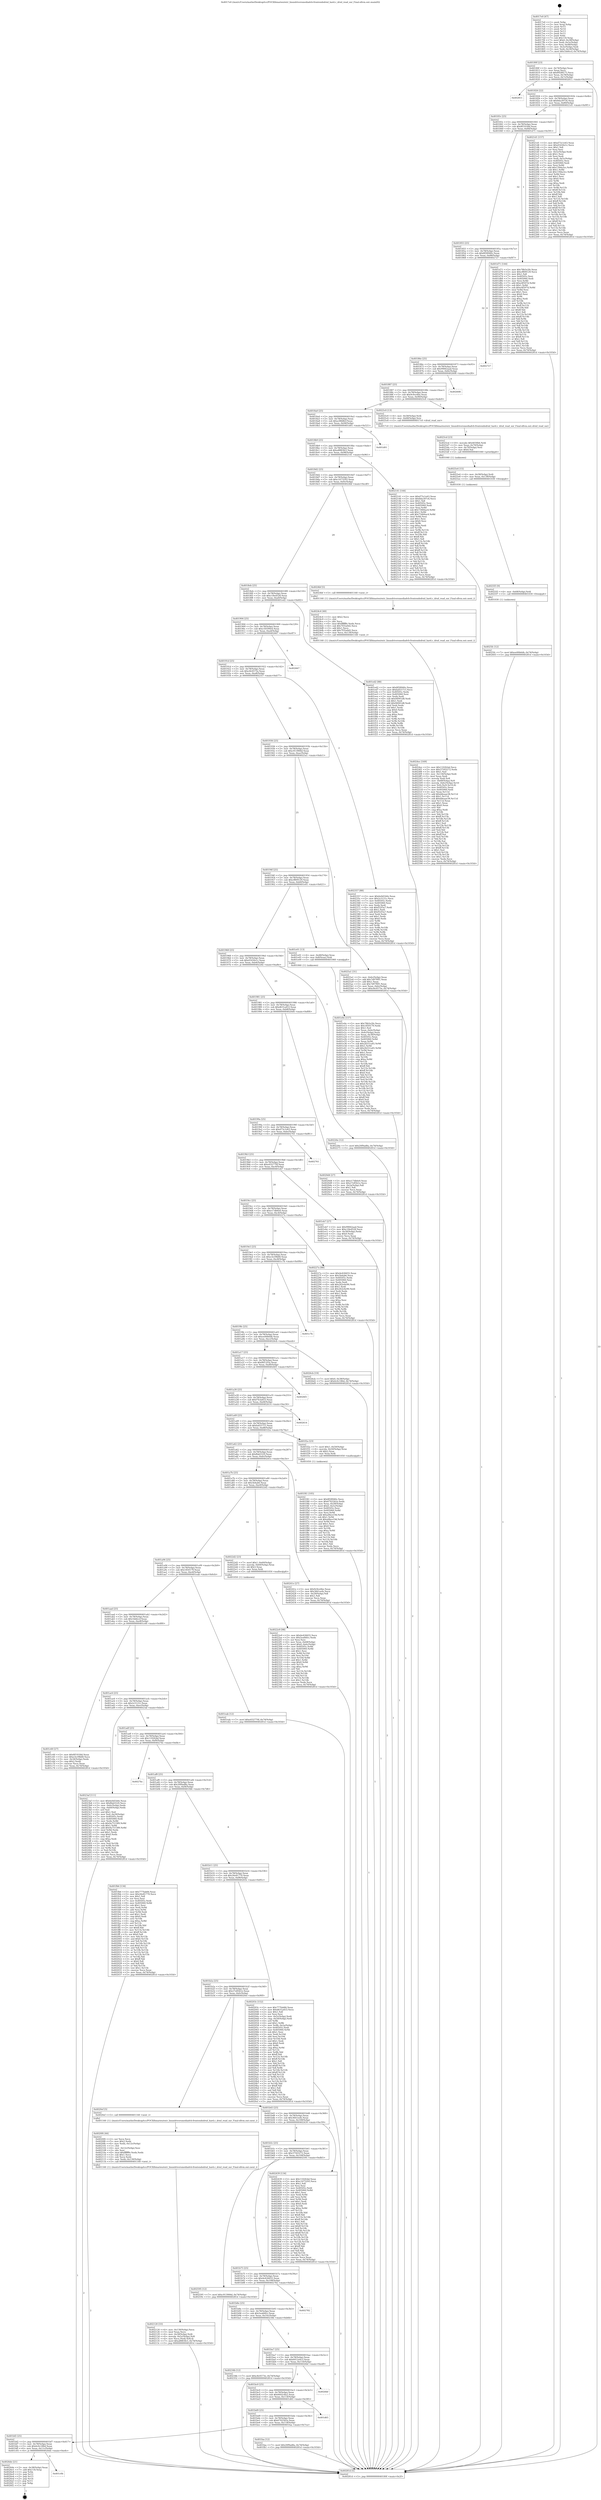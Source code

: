 digraph "0x4017e0" {
  label = "0x4017e0 (/mnt/c/Users/mathe/Desktop/tcc/POCII/binaries/extr_linuxdriversmediadvb-frontendsdrxd_hard.c_drxd_read_snr_Final-ollvm.out::main(0))"
  labelloc = "t"
  node[shape=record]

  Entry [label="",width=0.3,height=0.3,shape=circle,fillcolor=black,style=filled]
  "0x40180f" [label="{
     0x40180f [23]\l
     | [instrs]\l
     &nbsp;&nbsp;0x40180f \<+3\>: mov -0x74(%rbp),%eax\l
     &nbsp;&nbsp;0x401812 \<+2\>: mov %eax,%ecx\l
     &nbsp;&nbsp;0x401814 \<+6\>: sub $0x8928f175,%ecx\l
     &nbsp;&nbsp;0x40181a \<+3\>: mov %eax,-0x78(%rbp)\l
     &nbsp;&nbsp;0x40181d \<+3\>: mov %ecx,-0x7c(%rbp)\l
     &nbsp;&nbsp;0x401820 \<+6\>: je 0000000000402811 \<main+0x1031\>\l
  }"]
  "0x402811" [label="{
     0x402811\l
  }", style=dashed]
  "0x401826" [label="{
     0x401826 [22]\l
     | [instrs]\l
     &nbsp;&nbsp;0x401826 \<+5\>: jmp 000000000040182b \<main+0x4b\>\l
     &nbsp;&nbsp;0x40182b \<+3\>: mov -0x78(%rbp),%eax\l
     &nbsp;&nbsp;0x40182e \<+5\>: sub $0x8da397c6,%eax\l
     &nbsp;&nbsp;0x401833 \<+3\>: mov %eax,-0x80(%rbp)\l
     &nbsp;&nbsp;0x401836 \<+6\>: je 00000000004021d1 \<main+0x9f1\>\l
  }"]
  Exit [label="",width=0.3,height=0.3,shape=circle,fillcolor=black,style=filled,peripheries=2]
  "0x4021d1" [label="{
     0x4021d1 [157]\l
     | [instrs]\l
     &nbsp;&nbsp;0x4021d1 \<+5\>: mov $0xd73c1e63,%eax\l
     &nbsp;&nbsp;0x4021d6 \<+5\>: mov $0xd1b50e1c,%ecx\l
     &nbsp;&nbsp;0x4021db \<+2\>: mov $0x1,%dl\l
     &nbsp;&nbsp;0x4021dd \<+2\>: xor %esi,%esi\l
     &nbsp;&nbsp;0x4021df \<+3\>: mov -0x5c(%rbp),%edi\l
     &nbsp;&nbsp;0x4021e2 \<+3\>: sub $0x1,%esi\l
     &nbsp;&nbsp;0x4021e5 \<+2\>: sub %esi,%edi\l
     &nbsp;&nbsp;0x4021e7 \<+3\>: mov %edi,-0x5c(%rbp)\l
     &nbsp;&nbsp;0x4021ea \<+7\>: mov 0x40505c,%esi\l
     &nbsp;&nbsp;0x4021f1 \<+7\>: mov 0x405060,%edi\l
     &nbsp;&nbsp;0x4021f8 \<+3\>: mov %esi,%r8d\l
     &nbsp;&nbsp;0x4021fb \<+7\>: add $0x139da3cc,%r8d\l
     &nbsp;&nbsp;0x402202 \<+4\>: sub $0x1,%r8d\l
     &nbsp;&nbsp;0x402206 \<+7\>: sub $0x139da3cc,%r8d\l
     &nbsp;&nbsp;0x40220d \<+4\>: imul %r8d,%esi\l
     &nbsp;&nbsp;0x402211 \<+3\>: and $0x1,%esi\l
     &nbsp;&nbsp;0x402214 \<+3\>: cmp $0x0,%esi\l
     &nbsp;&nbsp;0x402217 \<+4\>: sete %r9b\l
     &nbsp;&nbsp;0x40221b \<+3\>: cmp $0xa,%edi\l
     &nbsp;&nbsp;0x40221e \<+4\>: setl %r10b\l
     &nbsp;&nbsp;0x402222 \<+3\>: mov %r9b,%r11b\l
     &nbsp;&nbsp;0x402225 \<+4\>: xor $0xff,%r11b\l
     &nbsp;&nbsp;0x402229 \<+3\>: mov %r10b,%bl\l
     &nbsp;&nbsp;0x40222c \<+3\>: xor $0xff,%bl\l
     &nbsp;&nbsp;0x40222f \<+3\>: xor $0x1,%dl\l
     &nbsp;&nbsp;0x402232 \<+3\>: mov %r11b,%r14b\l
     &nbsp;&nbsp;0x402235 \<+4\>: and $0xff,%r14b\l
     &nbsp;&nbsp;0x402239 \<+3\>: and %dl,%r9b\l
     &nbsp;&nbsp;0x40223c \<+3\>: mov %bl,%r15b\l
     &nbsp;&nbsp;0x40223f \<+4\>: and $0xff,%r15b\l
     &nbsp;&nbsp;0x402243 \<+3\>: and %dl,%r10b\l
     &nbsp;&nbsp;0x402246 \<+3\>: or %r9b,%r14b\l
     &nbsp;&nbsp;0x402249 \<+3\>: or %r10b,%r15b\l
     &nbsp;&nbsp;0x40224c \<+3\>: xor %r15b,%r14b\l
     &nbsp;&nbsp;0x40224f \<+3\>: or %bl,%r11b\l
     &nbsp;&nbsp;0x402252 \<+4\>: xor $0xff,%r11b\l
     &nbsp;&nbsp;0x402256 \<+3\>: or $0x1,%dl\l
     &nbsp;&nbsp;0x402259 \<+3\>: and %dl,%r11b\l
     &nbsp;&nbsp;0x40225c \<+3\>: or %r11b,%r14b\l
     &nbsp;&nbsp;0x40225f \<+4\>: test $0x1,%r14b\l
     &nbsp;&nbsp;0x402263 \<+3\>: cmovne %ecx,%eax\l
     &nbsp;&nbsp;0x402266 \<+3\>: mov %eax,-0x74(%rbp)\l
     &nbsp;&nbsp;0x402269 \<+5\>: jmp 000000000040281d \<main+0x103d\>\l
  }"]
  "0x40183c" [label="{
     0x40183c [25]\l
     | [instrs]\l
     &nbsp;&nbsp;0x40183c \<+5\>: jmp 0000000000401841 \<main+0x61\>\l
     &nbsp;&nbsp;0x401841 \<+3\>: mov -0x78(%rbp),%eax\l
     &nbsp;&nbsp;0x401844 \<+5\>: sub $0x8f191fdd,%eax\l
     &nbsp;&nbsp;0x401849 \<+6\>: mov %eax,-0x84(%rbp)\l
     &nbsp;&nbsp;0x40184f \<+6\>: je 0000000000401d71 \<main+0x591\>\l
  }"]
  "0x401c0b" [label="{
     0x401c0b\l
  }", style=dashed]
  "0x401d71" [label="{
     0x401d71 [144]\l
     | [instrs]\l
     &nbsp;&nbsp;0x401d71 \<+5\>: mov $0x78b5e2fe,%eax\l
     &nbsp;&nbsp;0x401d76 \<+5\>: mov $0xcf809129,%ecx\l
     &nbsp;&nbsp;0x401d7b \<+2\>: mov $0x1,%dl\l
     &nbsp;&nbsp;0x401d7d \<+7\>: mov 0x40505c,%esi\l
     &nbsp;&nbsp;0x401d84 \<+7\>: mov 0x405060,%edi\l
     &nbsp;&nbsp;0x401d8b \<+3\>: mov %esi,%r8d\l
     &nbsp;&nbsp;0x401d8e \<+7\>: add $0xe4f507d,%r8d\l
     &nbsp;&nbsp;0x401d95 \<+4\>: sub $0x1,%r8d\l
     &nbsp;&nbsp;0x401d99 \<+7\>: sub $0xe4f507d,%r8d\l
     &nbsp;&nbsp;0x401da0 \<+4\>: imul %r8d,%esi\l
     &nbsp;&nbsp;0x401da4 \<+3\>: and $0x1,%esi\l
     &nbsp;&nbsp;0x401da7 \<+3\>: cmp $0x0,%esi\l
     &nbsp;&nbsp;0x401daa \<+4\>: sete %r9b\l
     &nbsp;&nbsp;0x401dae \<+3\>: cmp $0xa,%edi\l
     &nbsp;&nbsp;0x401db1 \<+4\>: setl %r10b\l
     &nbsp;&nbsp;0x401db5 \<+3\>: mov %r9b,%r11b\l
     &nbsp;&nbsp;0x401db8 \<+4\>: xor $0xff,%r11b\l
     &nbsp;&nbsp;0x401dbc \<+3\>: mov %r10b,%bl\l
     &nbsp;&nbsp;0x401dbf \<+3\>: xor $0xff,%bl\l
     &nbsp;&nbsp;0x401dc2 \<+3\>: xor $0x1,%dl\l
     &nbsp;&nbsp;0x401dc5 \<+3\>: mov %r11b,%r14b\l
     &nbsp;&nbsp;0x401dc8 \<+4\>: and $0xff,%r14b\l
     &nbsp;&nbsp;0x401dcc \<+3\>: and %dl,%r9b\l
     &nbsp;&nbsp;0x401dcf \<+3\>: mov %bl,%r15b\l
     &nbsp;&nbsp;0x401dd2 \<+4\>: and $0xff,%r15b\l
     &nbsp;&nbsp;0x401dd6 \<+3\>: and %dl,%r10b\l
     &nbsp;&nbsp;0x401dd9 \<+3\>: or %r9b,%r14b\l
     &nbsp;&nbsp;0x401ddc \<+3\>: or %r10b,%r15b\l
     &nbsp;&nbsp;0x401ddf \<+3\>: xor %r15b,%r14b\l
     &nbsp;&nbsp;0x401de2 \<+3\>: or %bl,%r11b\l
     &nbsp;&nbsp;0x401de5 \<+4\>: xor $0xff,%r11b\l
     &nbsp;&nbsp;0x401de9 \<+3\>: or $0x1,%dl\l
     &nbsp;&nbsp;0x401dec \<+3\>: and %dl,%r11b\l
     &nbsp;&nbsp;0x401def \<+3\>: or %r11b,%r14b\l
     &nbsp;&nbsp;0x401df2 \<+4\>: test $0x1,%r14b\l
     &nbsp;&nbsp;0x401df6 \<+3\>: cmovne %ecx,%eax\l
     &nbsp;&nbsp;0x401df9 \<+3\>: mov %eax,-0x74(%rbp)\l
     &nbsp;&nbsp;0x401dfc \<+5\>: jmp 000000000040281d \<main+0x103d\>\l
  }"]
  "0x401855" [label="{
     0x401855 [25]\l
     | [instrs]\l
     &nbsp;&nbsp;0x401855 \<+5\>: jmp 000000000040185a \<main+0x7a\>\l
     &nbsp;&nbsp;0x40185a \<+3\>: mov -0x78(%rbp),%eax\l
     &nbsp;&nbsp;0x40185d \<+5\>: sub $0x8f28940c,%eax\l
     &nbsp;&nbsp;0x401862 \<+6\>: mov %eax,-0x88(%rbp)\l
     &nbsp;&nbsp;0x401868 \<+6\>: je 0000000000402727 \<main+0xf47\>\l
  }"]
  "0x4026de" [label="{
     0x4026de [21]\l
     | [instrs]\l
     &nbsp;&nbsp;0x4026de \<+3\>: mov -0x38(%rbp),%eax\l
     &nbsp;&nbsp;0x4026e1 \<+7\>: add $0x118,%rsp\l
     &nbsp;&nbsp;0x4026e8 \<+1\>: pop %rbx\l
     &nbsp;&nbsp;0x4026e9 \<+2\>: pop %r12\l
     &nbsp;&nbsp;0x4026eb \<+2\>: pop %r13\l
     &nbsp;&nbsp;0x4026ed \<+2\>: pop %r14\l
     &nbsp;&nbsp;0x4026ef \<+2\>: pop %r15\l
     &nbsp;&nbsp;0x4026f1 \<+1\>: pop %rbp\l
     &nbsp;&nbsp;0x4026f2 \<+1\>: ret\l
  }"]
  "0x402727" [label="{
     0x402727\l
  }", style=dashed]
  "0x40186e" [label="{
     0x40186e [25]\l
     | [instrs]\l
     &nbsp;&nbsp;0x40186e \<+5\>: jmp 0000000000401873 \<main+0x93\>\l
     &nbsp;&nbsp;0x401873 \<+3\>: mov -0x78(%rbp),%eax\l
     &nbsp;&nbsp;0x401876 \<+5\>: sub $0x99062aad,%eax\l
     &nbsp;&nbsp;0x40187b \<+6\>: mov %eax,-0x8c(%rbp)\l
     &nbsp;&nbsp;0x401881 \<+6\>: je 0000000000402608 \<main+0xe28\>\l
  }"]
  "0x4025fc" [label="{
     0x4025fc [12]\l
     | [instrs]\l
     &nbsp;&nbsp;0x4025fc \<+7\>: movl $0xee00b6db,-0x74(%rbp)\l
     &nbsp;&nbsp;0x402603 \<+5\>: jmp 000000000040281d \<main+0x103d\>\l
  }"]
  "0x402608" [label="{
     0x402608\l
  }", style=dashed]
  "0x401887" [label="{
     0x401887 [25]\l
     | [instrs]\l
     &nbsp;&nbsp;0x401887 \<+5\>: jmp 000000000040188c \<main+0xac\>\l
     &nbsp;&nbsp;0x40188c \<+3\>: mov -0x78(%rbp),%eax\l
     &nbsp;&nbsp;0x40188f \<+5\>: sub $0x9c9ce4be,%eax\l
     &nbsp;&nbsp;0x401894 \<+6\>: mov %eax,-0x90(%rbp)\l
     &nbsp;&nbsp;0x40189a \<+6\>: je 00000000004025c0 \<main+0xde0\>\l
  }"]
  "0x4025f3" [label="{
     0x4025f3 [9]\l
     | [instrs]\l
     &nbsp;&nbsp;0x4025f3 \<+4\>: mov -0x68(%rbp),%rdi\l
     &nbsp;&nbsp;0x4025f7 \<+5\>: call 0000000000401030 \<free@plt\>\l
     | [calls]\l
     &nbsp;&nbsp;0x401030 \{1\} (unknown)\l
  }"]
  "0x4025c0" [label="{
     0x4025c0 [13]\l
     | [instrs]\l
     &nbsp;&nbsp;0x4025c0 \<+4\>: mov -0x58(%rbp),%rdi\l
     &nbsp;&nbsp;0x4025c4 \<+4\>: mov -0x68(%rbp),%rsi\l
     &nbsp;&nbsp;0x4025c8 \<+5\>: call 00000000004017c0 \<drxd_read_snr\>\l
     | [calls]\l
     &nbsp;&nbsp;0x4017c0 \{1\} (/mnt/c/Users/mathe/Desktop/tcc/POCII/binaries/extr_linuxdriversmediadvb-frontendsdrxd_hard.c_drxd_read_snr_Final-ollvm.out::drxd_read_snr)\l
  }"]
  "0x4018a0" [label="{
     0x4018a0 [25]\l
     | [instrs]\l
     &nbsp;&nbsp;0x4018a0 \<+5\>: jmp 00000000004018a5 \<main+0xc5\>\l
     &nbsp;&nbsp;0x4018a5 \<+3\>: mov -0x78(%rbp),%eax\l
     &nbsp;&nbsp;0x4018a8 \<+5\>: sub $0xa38fd8cf,%eax\l
     &nbsp;&nbsp;0x4018ad \<+6\>: mov %eax,-0x94(%rbp)\l
     &nbsp;&nbsp;0x4018b3 \<+6\>: je 0000000000401d01 \<main+0x521\>\l
  }"]
  "0x4025e4" [label="{
     0x4025e4 [15]\l
     | [instrs]\l
     &nbsp;&nbsp;0x4025e4 \<+4\>: mov -0x58(%rbp),%rdi\l
     &nbsp;&nbsp;0x4025e8 \<+6\>: mov %eax,-0x138(%rbp)\l
     &nbsp;&nbsp;0x4025ee \<+5\>: call 0000000000401030 \<free@plt\>\l
     | [calls]\l
     &nbsp;&nbsp;0x401030 \{1\} (unknown)\l
  }"]
  "0x401d01" [label="{
     0x401d01\l
  }", style=dashed]
  "0x4018b9" [label="{
     0x4018b9 [25]\l
     | [instrs]\l
     &nbsp;&nbsp;0x4018b9 \<+5\>: jmp 00000000004018be \<main+0xde\>\l
     &nbsp;&nbsp;0x4018be \<+3\>: mov -0x78(%rbp),%eax\l
     &nbsp;&nbsp;0x4018c1 \<+5\>: sub $0xa8883fe3,%eax\l
     &nbsp;&nbsp;0x4018c6 \<+6\>: mov %eax,-0x98(%rbp)\l
     &nbsp;&nbsp;0x4018cc \<+6\>: je 0000000000402141 \<main+0x961\>\l
  }"]
  "0x4025cd" [label="{
     0x4025cd [23]\l
     | [instrs]\l
     &nbsp;&nbsp;0x4025cd \<+10\>: movabs $0x4030b6,%rdi\l
     &nbsp;&nbsp;0x4025d7 \<+3\>: mov %eax,-0x70(%rbp)\l
     &nbsp;&nbsp;0x4025da \<+3\>: mov -0x70(%rbp),%esi\l
     &nbsp;&nbsp;0x4025dd \<+2\>: mov $0x0,%al\l
     &nbsp;&nbsp;0x4025df \<+5\>: call 0000000000401040 \<printf@plt\>\l
     | [calls]\l
     &nbsp;&nbsp;0x401040 \{1\} (unknown)\l
  }"]
  "0x402141" [label="{
     0x402141 [144]\l
     | [instrs]\l
     &nbsp;&nbsp;0x402141 \<+5\>: mov $0xd73c1e63,%eax\l
     &nbsp;&nbsp;0x402146 \<+5\>: mov $0x8da397c6,%ecx\l
     &nbsp;&nbsp;0x40214b \<+2\>: mov $0x1,%dl\l
     &nbsp;&nbsp;0x40214d \<+7\>: mov 0x40505c,%esi\l
     &nbsp;&nbsp;0x402154 \<+7\>: mov 0x405060,%edi\l
     &nbsp;&nbsp;0x40215b \<+3\>: mov %esi,%r8d\l
     &nbsp;&nbsp;0x40215e \<+7\>: sub $0x73466ac4,%r8d\l
     &nbsp;&nbsp;0x402165 \<+4\>: sub $0x1,%r8d\l
     &nbsp;&nbsp;0x402169 \<+7\>: add $0x73466ac4,%r8d\l
     &nbsp;&nbsp;0x402170 \<+4\>: imul %r8d,%esi\l
     &nbsp;&nbsp;0x402174 \<+3\>: and $0x1,%esi\l
     &nbsp;&nbsp;0x402177 \<+3\>: cmp $0x0,%esi\l
     &nbsp;&nbsp;0x40217a \<+4\>: sete %r9b\l
     &nbsp;&nbsp;0x40217e \<+3\>: cmp $0xa,%edi\l
     &nbsp;&nbsp;0x402181 \<+4\>: setl %r10b\l
     &nbsp;&nbsp;0x402185 \<+3\>: mov %r9b,%r11b\l
     &nbsp;&nbsp;0x402188 \<+4\>: xor $0xff,%r11b\l
     &nbsp;&nbsp;0x40218c \<+3\>: mov %r10b,%bl\l
     &nbsp;&nbsp;0x40218f \<+3\>: xor $0xff,%bl\l
     &nbsp;&nbsp;0x402192 \<+3\>: xor $0x1,%dl\l
     &nbsp;&nbsp;0x402195 \<+3\>: mov %r11b,%r14b\l
     &nbsp;&nbsp;0x402198 \<+4\>: and $0xff,%r14b\l
     &nbsp;&nbsp;0x40219c \<+3\>: and %dl,%r9b\l
     &nbsp;&nbsp;0x40219f \<+3\>: mov %bl,%r15b\l
     &nbsp;&nbsp;0x4021a2 \<+4\>: and $0xff,%r15b\l
     &nbsp;&nbsp;0x4021a6 \<+3\>: and %dl,%r10b\l
     &nbsp;&nbsp;0x4021a9 \<+3\>: or %r9b,%r14b\l
     &nbsp;&nbsp;0x4021ac \<+3\>: or %r10b,%r15b\l
     &nbsp;&nbsp;0x4021af \<+3\>: xor %r15b,%r14b\l
     &nbsp;&nbsp;0x4021b2 \<+3\>: or %bl,%r11b\l
     &nbsp;&nbsp;0x4021b5 \<+4\>: xor $0xff,%r11b\l
     &nbsp;&nbsp;0x4021b9 \<+3\>: or $0x1,%dl\l
     &nbsp;&nbsp;0x4021bc \<+3\>: and %dl,%r11b\l
     &nbsp;&nbsp;0x4021bf \<+3\>: or %r11b,%r14b\l
     &nbsp;&nbsp;0x4021c2 \<+4\>: test $0x1,%r14b\l
     &nbsp;&nbsp;0x4021c6 \<+3\>: cmovne %ecx,%eax\l
     &nbsp;&nbsp;0x4021c9 \<+3\>: mov %eax,-0x74(%rbp)\l
     &nbsp;&nbsp;0x4021cc \<+5\>: jmp 000000000040281d \<main+0x103d\>\l
  }"]
  "0x4018d2" [label="{
     0x4018d2 [25]\l
     | [instrs]\l
     &nbsp;&nbsp;0x4018d2 \<+5\>: jmp 00000000004018d7 \<main+0xf7\>\l
     &nbsp;&nbsp;0x4018d7 \<+3\>: mov -0x78(%rbp),%eax\l
     &nbsp;&nbsp;0x4018da \<+5\>: sub $0xc1673293,%eax\l
     &nbsp;&nbsp;0x4018df \<+6\>: mov %eax,-0x9c(%rbp)\l
     &nbsp;&nbsp;0x4018e5 \<+6\>: je 00000000004024bf \<main+0xcdf\>\l
  }"]
  "0x4024ec" [label="{
     0x4024ec [169]\l
     | [instrs]\l
     &nbsp;&nbsp;0x4024ec \<+5\>: mov $0x1102fcbd,%ecx\l
     &nbsp;&nbsp;0x4024f1 \<+5\>: mov $0x37503272,%edx\l
     &nbsp;&nbsp;0x4024f6 \<+3\>: mov $0x1,%sil\l
     &nbsp;&nbsp;0x4024f9 \<+6\>: mov -0x134(%rbp),%edi\l
     &nbsp;&nbsp;0x4024ff \<+3\>: imul %eax,%edi\l
     &nbsp;&nbsp;0x402502 \<+3\>: movslq %edi,%r8\l
     &nbsp;&nbsp;0x402505 \<+4\>: mov -0x68(%rbp),%r9\l
     &nbsp;&nbsp;0x402509 \<+4\>: movslq -0x6c(%rbp),%r10\l
     &nbsp;&nbsp;0x40250d \<+4\>: mov %r8,(%r9,%r10,8)\l
     &nbsp;&nbsp;0x402511 \<+7\>: mov 0x40505c,%eax\l
     &nbsp;&nbsp;0x402518 \<+7\>: mov 0x405060,%edi\l
     &nbsp;&nbsp;0x40251f \<+3\>: mov %eax,%r11d\l
     &nbsp;&nbsp;0x402522 \<+7\>: add $0xddeaae38,%r11d\l
     &nbsp;&nbsp;0x402529 \<+4\>: sub $0x1,%r11d\l
     &nbsp;&nbsp;0x40252d \<+7\>: sub $0xddeaae38,%r11d\l
     &nbsp;&nbsp;0x402534 \<+4\>: imul %r11d,%eax\l
     &nbsp;&nbsp;0x402538 \<+3\>: and $0x1,%eax\l
     &nbsp;&nbsp;0x40253b \<+3\>: cmp $0x0,%eax\l
     &nbsp;&nbsp;0x40253e \<+3\>: sete %bl\l
     &nbsp;&nbsp;0x402541 \<+3\>: cmp $0xa,%edi\l
     &nbsp;&nbsp;0x402544 \<+4\>: setl %r14b\l
     &nbsp;&nbsp;0x402548 \<+3\>: mov %bl,%r15b\l
     &nbsp;&nbsp;0x40254b \<+4\>: xor $0xff,%r15b\l
     &nbsp;&nbsp;0x40254f \<+3\>: mov %r14b,%r12b\l
     &nbsp;&nbsp;0x402552 \<+4\>: xor $0xff,%r12b\l
     &nbsp;&nbsp;0x402556 \<+4\>: xor $0x1,%sil\l
     &nbsp;&nbsp;0x40255a \<+3\>: mov %r15b,%r13b\l
     &nbsp;&nbsp;0x40255d \<+4\>: and $0xff,%r13b\l
     &nbsp;&nbsp;0x402561 \<+3\>: and %sil,%bl\l
     &nbsp;&nbsp;0x402564 \<+3\>: mov %r12b,%al\l
     &nbsp;&nbsp;0x402567 \<+2\>: and $0xff,%al\l
     &nbsp;&nbsp;0x402569 \<+3\>: and %sil,%r14b\l
     &nbsp;&nbsp;0x40256c \<+3\>: or %bl,%r13b\l
     &nbsp;&nbsp;0x40256f \<+3\>: or %r14b,%al\l
     &nbsp;&nbsp;0x402572 \<+3\>: xor %al,%r13b\l
     &nbsp;&nbsp;0x402575 \<+3\>: or %r12b,%r15b\l
     &nbsp;&nbsp;0x402578 \<+4\>: xor $0xff,%r15b\l
     &nbsp;&nbsp;0x40257c \<+4\>: or $0x1,%sil\l
     &nbsp;&nbsp;0x402580 \<+3\>: and %sil,%r15b\l
     &nbsp;&nbsp;0x402583 \<+3\>: or %r15b,%r13b\l
     &nbsp;&nbsp;0x402586 \<+4\>: test $0x1,%r13b\l
     &nbsp;&nbsp;0x40258a \<+3\>: cmovne %edx,%ecx\l
     &nbsp;&nbsp;0x40258d \<+3\>: mov %ecx,-0x74(%rbp)\l
     &nbsp;&nbsp;0x402590 \<+5\>: jmp 000000000040281d \<main+0x103d\>\l
  }"]
  "0x4024bf" [label="{
     0x4024bf [5]\l
     | [instrs]\l
     &nbsp;&nbsp;0x4024bf \<+5\>: call 0000000000401160 \<next_i\>\l
     | [calls]\l
     &nbsp;&nbsp;0x401160 \{1\} (/mnt/c/Users/mathe/Desktop/tcc/POCII/binaries/extr_linuxdriversmediadvb-frontendsdrxd_hard.c_drxd_read_snr_Final-ollvm.out::next_i)\l
  }"]
  "0x4018eb" [label="{
     0x4018eb [25]\l
     | [instrs]\l
     &nbsp;&nbsp;0x4018eb \<+5\>: jmp 00000000004018f0 \<main+0x110\>\l
     &nbsp;&nbsp;0x4018f0 \<+3\>: mov -0x78(%rbp),%eax\l
     &nbsp;&nbsp;0x4018f3 \<+5\>: sub $0xc18ed528,%eax\l
     &nbsp;&nbsp;0x4018f8 \<+6\>: mov %eax,-0xa0(%rbp)\l
     &nbsp;&nbsp;0x4018fe \<+6\>: je 0000000000401ed2 \<main+0x6f2\>\l
  }"]
  "0x4024c4" [label="{
     0x4024c4 [40]\l
     | [instrs]\l
     &nbsp;&nbsp;0x4024c4 \<+5\>: mov $0x2,%ecx\l
     &nbsp;&nbsp;0x4024c9 \<+1\>: cltd\l
     &nbsp;&nbsp;0x4024ca \<+2\>: idiv %ecx\l
     &nbsp;&nbsp;0x4024cc \<+6\>: imul $0xfffffffe,%edx,%ecx\l
     &nbsp;&nbsp;0x4024d2 \<+6\>: sub $0x7f35a0d2,%ecx\l
     &nbsp;&nbsp;0x4024d8 \<+3\>: add $0x1,%ecx\l
     &nbsp;&nbsp;0x4024db \<+6\>: add $0x7f35a0d2,%ecx\l
     &nbsp;&nbsp;0x4024e1 \<+6\>: mov %ecx,-0x134(%rbp)\l
     &nbsp;&nbsp;0x4024e7 \<+5\>: call 0000000000401160 \<next_i\>\l
     | [calls]\l
     &nbsp;&nbsp;0x401160 \{1\} (/mnt/c/Users/mathe/Desktop/tcc/POCII/binaries/extr_linuxdriversmediadvb-frontendsdrxd_hard.c_drxd_read_snr_Final-ollvm.out::next_i)\l
  }"]
  "0x401ed2" [label="{
     0x401ed2 [88]\l
     | [instrs]\l
     &nbsp;&nbsp;0x401ed2 \<+5\>: mov $0x8f28940c,%eax\l
     &nbsp;&nbsp;0x401ed7 \<+5\>: mov $0xfa455715,%ecx\l
     &nbsp;&nbsp;0x401edc \<+7\>: mov 0x40505c,%edx\l
     &nbsp;&nbsp;0x401ee3 \<+7\>: mov 0x405060,%esi\l
     &nbsp;&nbsp;0x401eea \<+2\>: mov %edx,%edi\l
     &nbsp;&nbsp;0x401eec \<+6\>: sub $0x94901d8,%edi\l
     &nbsp;&nbsp;0x401ef2 \<+3\>: sub $0x1,%edi\l
     &nbsp;&nbsp;0x401ef5 \<+6\>: add $0x94901d8,%edi\l
     &nbsp;&nbsp;0x401efb \<+3\>: imul %edi,%edx\l
     &nbsp;&nbsp;0x401efe \<+3\>: and $0x1,%edx\l
     &nbsp;&nbsp;0x401f01 \<+3\>: cmp $0x0,%edx\l
     &nbsp;&nbsp;0x401f04 \<+4\>: sete %r8b\l
     &nbsp;&nbsp;0x401f08 \<+3\>: cmp $0xa,%esi\l
     &nbsp;&nbsp;0x401f0b \<+4\>: setl %r9b\l
     &nbsp;&nbsp;0x401f0f \<+3\>: mov %r8b,%r10b\l
     &nbsp;&nbsp;0x401f12 \<+3\>: and %r9b,%r10b\l
     &nbsp;&nbsp;0x401f15 \<+3\>: xor %r9b,%r8b\l
     &nbsp;&nbsp;0x401f18 \<+3\>: or %r8b,%r10b\l
     &nbsp;&nbsp;0x401f1b \<+4\>: test $0x1,%r10b\l
     &nbsp;&nbsp;0x401f1f \<+3\>: cmovne %ecx,%eax\l
     &nbsp;&nbsp;0x401f22 \<+3\>: mov %eax,-0x74(%rbp)\l
     &nbsp;&nbsp;0x401f25 \<+5\>: jmp 000000000040281d \<main+0x103d\>\l
  }"]
  "0x401904" [label="{
     0x401904 [25]\l
     | [instrs]\l
     &nbsp;&nbsp;0x401904 \<+5\>: jmp 0000000000401909 \<main+0x129\>\l
     &nbsp;&nbsp;0x401909 \<+3\>: mov -0x78(%rbp),%eax\l
     &nbsp;&nbsp;0x40190c \<+5\>: sub $0xc50599e4,%eax\l
     &nbsp;&nbsp;0x401911 \<+6\>: mov %eax,-0xa4(%rbp)\l
     &nbsp;&nbsp;0x401917 \<+6\>: je 0000000000402667 \<main+0xe87\>\l
  }"]
  "0x4022e9" [label="{
     0x4022e9 [98]\l
     | [instrs]\l
     &nbsp;&nbsp;0x4022e9 \<+5\>: mov $0x4e426655,%ecx\l
     &nbsp;&nbsp;0x4022ee \<+5\>: mov $0x5ea66fcc,%edx\l
     &nbsp;&nbsp;0x4022f3 \<+2\>: xor %esi,%esi\l
     &nbsp;&nbsp;0x4022f5 \<+4\>: mov %rax,-0x68(%rbp)\l
     &nbsp;&nbsp;0x4022f9 \<+7\>: movl $0x0,-0x6c(%rbp)\l
     &nbsp;&nbsp;0x402300 \<+8\>: mov 0x40505c,%r8d\l
     &nbsp;&nbsp;0x402308 \<+8\>: mov 0x405060,%r9d\l
     &nbsp;&nbsp;0x402310 \<+3\>: sub $0x1,%esi\l
     &nbsp;&nbsp;0x402313 \<+3\>: mov %r8d,%r10d\l
     &nbsp;&nbsp;0x402316 \<+3\>: add %esi,%r10d\l
     &nbsp;&nbsp;0x402319 \<+4\>: imul %r10d,%r8d\l
     &nbsp;&nbsp;0x40231d \<+4\>: and $0x1,%r8d\l
     &nbsp;&nbsp;0x402321 \<+4\>: cmp $0x0,%r8d\l
     &nbsp;&nbsp;0x402325 \<+4\>: sete %r11b\l
     &nbsp;&nbsp;0x402329 \<+4\>: cmp $0xa,%r9d\l
     &nbsp;&nbsp;0x40232d \<+3\>: setl %bl\l
     &nbsp;&nbsp;0x402330 \<+3\>: mov %r11b,%r14b\l
     &nbsp;&nbsp;0x402333 \<+3\>: and %bl,%r14b\l
     &nbsp;&nbsp;0x402336 \<+3\>: xor %bl,%r11b\l
     &nbsp;&nbsp;0x402339 \<+3\>: or %r11b,%r14b\l
     &nbsp;&nbsp;0x40233c \<+4\>: test $0x1,%r14b\l
     &nbsp;&nbsp;0x402340 \<+3\>: cmovne %edx,%ecx\l
     &nbsp;&nbsp;0x402343 \<+3\>: mov %ecx,-0x74(%rbp)\l
     &nbsp;&nbsp;0x402346 \<+5\>: jmp 000000000040281d \<main+0x103d\>\l
  }"]
  "0x402667" [label="{
     0x402667\l
  }", style=dashed]
  "0x40191d" [label="{
     0x40191d [25]\l
     | [instrs]\l
     &nbsp;&nbsp;0x40191d \<+5\>: jmp 0000000000401922 \<main+0x142\>\l
     &nbsp;&nbsp;0x401922 \<+3\>: mov -0x78(%rbp),%eax\l
     &nbsp;&nbsp;0x401925 \<+5\>: sub $0xc8c0573e,%eax\l
     &nbsp;&nbsp;0x40192a \<+6\>: mov %eax,-0xa8(%rbp)\l
     &nbsp;&nbsp;0x401930 \<+6\>: je 0000000000402357 \<main+0xb77\>\l
  }"]
  "0x402120" [label="{
     0x402120 [33]\l
     | [instrs]\l
     &nbsp;&nbsp;0x402120 \<+6\>: mov -0x130(%rbp),%ecx\l
     &nbsp;&nbsp;0x402126 \<+3\>: imul %eax,%ecx\l
     &nbsp;&nbsp;0x402129 \<+4\>: mov -0x58(%rbp),%rdi\l
     &nbsp;&nbsp;0x40212d \<+4\>: movslq -0x5c(%rbp),%r8\l
     &nbsp;&nbsp;0x402131 \<+4\>: mov %ecx,(%rdi,%r8,4)\l
     &nbsp;&nbsp;0x402135 \<+7\>: movl $0xa8883fe3,-0x74(%rbp)\l
     &nbsp;&nbsp;0x40213c \<+5\>: jmp 000000000040281d \<main+0x103d\>\l
  }"]
  "0x402357" [label="{
     0x402357 [88]\l
     | [instrs]\l
     &nbsp;&nbsp;0x402357 \<+5\>: mov $0x6e0d1b0e,%eax\l
     &nbsp;&nbsp;0x40235c \<+5\>: mov $0x2c5121c,%ecx\l
     &nbsp;&nbsp;0x402361 \<+7\>: mov 0x40505c,%edx\l
     &nbsp;&nbsp;0x402368 \<+7\>: mov 0x405060,%esi\l
     &nbsp;&nbsp;0x40236f \<+2\>: mov %edx,%edi\l
     &nbsp;&nbsp;0x402371 \<+6\>: sub $0xf52f3a7,%edi\l
     &nbsp;&nbsp;0x402377 \<+3\>: sub $0x1,%edi\l
     &nbsp;&nbsp;0x40237a \<+6\>: add $0xf52f3a7,%edi\l
     &nbsp;&nbsp;0x402380 \<+3\>: imul %edi,%edx\l
     &nbsp;&nbsp;0x402383 \<+3\>: and $0x1,%edx\l
     &nbsp;&nbsp;0x402386 \<+3\>: cmp $0x0,%edx\l
     &nbsp;&nbsp;0x402389 \<+4\>: sete %r8b\l
     &nbsp;&nbsp;0x40238d \<+3\>: cmp $0xa,%esi\l
     &nbsp;&nbsp;0x402390 \<+4\>: setl %r9b\l
     &nbsp;&nbsp;0x402394 \<+3\>: mov %r8b,%r10b\l
     &nbsp;&nbsp;0x402397 \<+3\>: and %r9b,%r10b\l
     &nbsp;&nbsp;0x40239a \<+3\>: xor %r9b,%r8b\l
     &nbsp;&nbsp;0x40239d \<+3\>: or %r8b,%r10b\l
     &nbsp;&nbsp;0x4023a0 \<+4\>: test $0x1,%r10b\l
     &nbsp;&nbsp;0x4023a4 \<+3\>: cmovne %ecx,%eax\l
     &nbsp;&nbsp;0x4023a7 \<+3\>: mov %eax,-0x74(%rbp)\l
     &nbsp;&nbsp;0x4023aa \<+5\>: jmp 000000000040281d \<main+0x103d\>\l
  }"]
  "0x401936" [label="{
     0x401936 [25]\l
     | [instrs]\l
     &nbsp;&nbsp;0x401936 \<+5\>: jmp 000000000040193b \<main+0x15b\>\l
     &nbsp;&nbsp;0x40193b \<+3\>: mov -0x78(%rbp),%eax\l
     &nbsp;&nbsp;0x40193e \<+5\>: sub $0xc913906d,%eax\l
     &nbsp;&nbsp;0x401943 \<+6\>: mov %eax,-0xac(%rbp)\l
     &nbsp;&nbsp;0x401949 \<+6\>: je 00000000004025a1 \<main+0xdc1\>\l
  }"]
  "0x4020f4" [label="{
     0x4020f4 [44]\l
     | [instrs]\l
     &nbsp;&nbsp;0x4020f4 \<+2\>: xor %ecx,%ecx\l
     &nbsp;&nbsp;0x4020f6 \<+5\>: mov $0x2,%edx\l
     &nbsp;&nbsp;0x4020fb \<+6\>: mov %edx,-0x12c(%rbp)\l
     &nbsp;&nbsp;0x402101 \<+1\>: cltd\l
     &nbsp;&nbsp;0x402102 \<+6\>: mov -0x12c(%rbp),%esi\l
     &nbsp;&nbsp;0x402108 \<+2\>: idiv %esi\l
     &nbsp;&nbsp;0x40210a \<+6\>: imul $0xfffffffe,%edx,%edx\l
     &nbsp;&nbsp;0x402110 \<+3\>: sub $0x1,%ecx\l
     &nbsp;&nbsp;0x402113 \<+2\>: sub %ecx,%edx\l
     &nbsp;&nbsp;0x402115 \<+6\>: mov %edx,-0x130(%rbp)\l
     &nbsp;&nbsp;0x40211b \<+5\>: call 0000000000401160 \<next_i\>\l
     | [calls]\l
     &nbsp;&nbsp;0x401160 \{1\} (/mnt/c/Users/mathe/Desktop/tcc/POCII/binaries/extr_linuxdriversmediadvb-frontendsdrxd_hard.c_drxd_read_snr_Final-ollvm.out::next_i)\l
  }"]
  "0x4025a1" [label="{
     0x4025a1 [31]\l
     | [instrs]\l
     &nbsp;&nbsp;0x4025a1 \<+3\>: mov -0x6c(%rbp),%eax\l
     &nbsp;&nbsp;0x4025a4 \<+5\>: add $0x7d97f0f1,%eax\l
     &nbsp;&nbsp;0x4025a9 \<+3\>: add $0x1,%eax\l
     &nbsp;&nbsp;0x4025ac \<+5\>: sub $0x7d97f0f1,%eax\l
     &nbsp;&nbsp;0x4025b1 \<+3\>: mov %eax,-0x6c(%rbp)\l
     &nbsp;&nbsp;0x4025b4 \<+7\>: movl $0xc8c0573e,-0x74(%rbp)\l
     &nbsp;&nbsp;0x4025bb \<+5\>: jmp 000000000040281d \<main+0x103d\>\l
  }"]
  "0x40194f" [label="{
     0x40194f [25]\l
     | [instrs]\l
     &nbsp;&nbsp;0x40194f \<+5\>: jmp 0000000000401954 \<main+0x174\>\l
     &nbsp;&nbsp;0x401954 \<+3\>: mov -0x78(%rbp),%eax\l
     &nbsp;&nbsp;0x401957 \<+5\>: sub $0xcf809129,%eax\l
     &nbsp;&nbsp;0x40195c \<+6\>: mov %eax,-0xb0(%rbp)\l
     &nbsp;&nbsp;0x401962 \<+6\>: je 0000000000401e01 \<main+0x621\>\l
  }"]
  "0x401bf2" [label="{
     0x401bf2 [25]\l
     | [instrs]\l
     &nbsp;&nbsp;0x401bf2 \<+5\>: jmp 0000000000401bf7 \<main+0x417\>\l
     &nbsp;&nbsp;0x401bf7 \<+3\>: mov -0x78(%rbp),%eax\l
     &nbsp;&nbsp;0x401bfa \<+5\>: sub $0x6c0c186d,%eax\l
     &nbsp;&nbsp;0x401bff \<+6\>: mov %eax,-0x11c(%rbp)\l
     &nbsp;&nbsp;0x401c05 \<+6\>: je 00000000004026de \<main+0xefe\>\l
  }"]
  "0x401e01" [label="{
     0x401e01 [13]\l
     | [instrs]\l
     &nbsp;&nbsp;0x401e01 \<+4\>: mov -0x48(%rbp),%rax\l
     &nbsp;&nbsp;0x401e05 \<+4\>: mov 0x8(%rax),%rdi\l
     &nbsp;&nbsp;0x401e09 \<+5\>: call 0000000000401060 \<atoi@plt\>\l
     | [calls]\l
     &nbsp;&nbsp;0x401060 \{1\} (unknown)\l
  }"]
  "0x401968" [label="{
     0x401968 [25]\l
     | [instrs]\l
     &nbsp;&nbsp;0x401968 \<+5\>: jmp 000000000040196d \<main+0x18d\>\l
     &nbsp;&nbsp;0x40196d \<+3\>: mov -0x78(%rbp),%eax\l
     &nbsp;&nbsp;0x401970 \<+5\>: sub $0xd1b50e1c,%eax\l
     &nbsp;&nbsp;0x401975 \<+6\>: mov %eax,-0xb4(%rbp)\l
     &nbsp;&nbsp;0x40197b \<+6\>: je 000000000040226e \<main+0xa8e\>\l
  }"]
  "0x401faa" [label="{
     0x401faa [12]\l
     | [instrs]\l
     &nbsp;&nbsp;0x401faa \<+7\>: movl $0x20f9ad8a,-0x74(%rbp)\l
     &nbsp;&nbsp;0x401fb1 \<+5\>: jmp 000000000040281d \<main+0x103d\>\l
  }"]
  "0x40226e" [label="{
     0x40226e [12]\l
     | [instrs]\l
     &nbsp;&nbsp;0x40226e \<+7\>: movl $0x20f9ad8a,-0x74(%rbp)\l
     &nbsp;&nbsp;0x402275 \<+5\>: jmp 000000000040281d \<main+0x103d\>\l
  }"]
  "0x401981" [label="{
     0x401981 [25]\l
     | [instrs]\l
     &nbsp;&nbsp;0x401981 \<+5\>: jmp 0000000000401986 \<main+0x1a6\>\l
     &nbsp;&nbsp;0x401986 \<+3\>: mov -0x78(%rbp),%eax\l
     &nbsp;&nbsp;0x401989 \<+5\>: sub $0xd631a453,%eax\l
     &nbsp;&nbsp;0x40198e \<+6\>: mov %eax,-0xb8(%rbp)\l
     &nbsp;&nbsp;0x401994 \<+6\>: je 00000000004020d4 \<main+0x8f4\>\l
  }"]
  "0x401bd9" [label="{
     0x401bd9 [25]\l
     | [instrs]\l
     &nbsp;&nbsp;0x401bd9 \<+5\>: jmp 0000000000401bde \<main+0x3fe\>\l
     &nbsp;&nbsp;0x401bde \<+3\>: mov -0x78(%rbp),%eax\l
     &nbsp;&nbsp;0x401be1 \<+5\>: sub $0x67425b5a,%eax\l
     &nbsp;&nbsp;0x401be6 \<+6\>: mov %eax,-0x118(%rbp)\l
     &nbsp;&nbsp;0x401bec \<+6\>: je 0000000000401faa \<main+0x7ca\>\l
  }"]
  "0x4020d4" [label="{
     0x4020d4 [27]\l
     | [instrs]\l
     &nbsp;&nbsp;0x4020d4 \<+5\>: mov $0xe17db6e0,%eax\l
     &nbsp;&nbsp;0x4020d9 \<+5\>: mov $0x27e85b1e,%ecx\l
     &nbsp;&nbsp;0x4020de \<+3\>: mov -0x2a(%rbp),%dl\l
     &nbsp;&nbsp;0x4020e1 \<+3\>: test $0x1,%dl\l
     &nbsp;&nbsp;0x4020e4 \<+3\>: cmovne %ecx,%eax\l
     &nbsp;&nbsp;0x4020e7 \<+3\>: mov %eax,-0x74(%rbp)\l
     &nbsp;&nbsp;0x4020ea \<+5\>: jmp 000000000040281d \<main+0x103d\>\l
  }"]
  "0x40199a" [label="{
     0x40199a [25]\l
     | [instrs]\l
     &nbsp;&nbsp;0x40199a \<+5\>: jmp 000000000040199f \<main+0x1bf\>\l
     &nbsp;&nbsp;0x40199f \<+3\>: mov -0x78(%rbp),%eax\l
     &nbsp;&nbsp;0x4019a2 \<+5\>: sub $0xd73c1e63,%eax\l
     &nbsp;&nbsp;0x4019a7 \<+6\>: mov %eax,-0xbc(%rbp)\l
     &nbsp;&nbsp;0x4019ad \<+6\>: je 0000000000402761 \<main+0xf81\>\l
  }"]
  "0x401d65" [label="{
     0x401d65\l
  }", style=dashed]
  "0x402761" [label="{
     0x402761\l
  }", style=dashed]
  "0x4019b3" [label="{
     0x4019b3 [25]\l
     | [instrs]\l
     &nbsp;&nbsp;0x4019b3 \<+5\>: jmp 00000000004019b8 \<main+0x1d8\>\l
     &nbsp;&nbsp;0x4019b8 \<+3\>: mov -0x78(%rbp),%eax\l
     &nbsp;&nbsp;0x4019bb \<+5\>: sub $0xe032770f,%eax\l
     &nbsp;&nbsp;0x4019c0 \<+6\>: mov %eax,-0xc0(%rbp)\l
     &nbsp;&nbsp;0x4019c6 \<+6\>: je 0000000000401eb7 \<main+0x6d7\>\l
  }"]
  "0x401bc0" [label="{
     0x401bc0 [25]\l
     | [instrs]\l
     &nbsp;&nbsp;0x401bc0 \<+5\>: jmp 0000000000401bc5 \<main+0x3e5\>\l
     &nbsp;&nbsp;0x401bc5 \<+3\>: mov -0x78(%rbp),%eax\l
     &nbsp;&nbsp;0x401bc8 \<+5\>: sub $0x6642c8a2,%eax\l
     &nbsp;&nbsp;0x401bcd \<+6\>: mov %eax,-0x114(%rbp)\l
     &nbsp;&nbsp;0x401bd3 \<+6\>: je 0000000000401d65 \<main+0x585\>\l
  }"]
  "0x401eb7" [label="{
     0x401eb7 [27]\l
     | [instrs]\l
     &nbsp;&nbsp;0x401eb7 \<+5\>: mov $0x99062aad,%eax\l
     &nbsp;&nbsp;0x401ebc \<+5\>: mov $0xc18ed528,%ecx\l
     &nbsp;&nbsp;0x401ec1 \<+3\>: mov -0x30(%rbp),%edx\l
     &nbsp;&nbsp;0x401ec4 \<+3\>: cmp $0x0,%edx\l
     &nbsp;&nbsp;0x401ec7 \<+3\>: cmove %ecx,%eax\l
     &nbsp;&nbsp;0x401eca \<+3\>: mov %eax,-0x74(%rbp)\l
     &nbsp;&nbsp;0x401ecd \<+5\>: jmp 000000000040281d \<main+0x103d\>\l
  }"]
  "0x4019cc" [label="{
     0x4019cc [25]\l
     | [instrs]\l
     &nbsp;&nbsp;0x4019cc \<+5\>: jmp 00000000004019d1 \<main+0x1f1\>\l
     &nbsp;&nbsp;0x4019d1 \<+3\>: mov -0x78(%rbp),%eax\l
     &nbsp;&nbsp;0x4019d4 \<+5\>: sub $0xe17db6e0,%eax\l
     &nbsp;&nbsp;0x4019d9 \<+6\>: mov %eax,-0xc4(%rbp)\l
     &nbsp;&nbsp;0x4019df \<+6\>: je 000000000040227a \<main+0xa9a\>\l
  }"]
  "0x4026bf" [label="{
     0x4026bf\l
  }", style=dashed]
  "0x40227a" [label="{
     0x40227a [88]\l
     | [instrs]\l
     &nbsp;&nbsp;0x40227a \<+5\>: mov $0x4e426655,%eax\l
     &nbsp;&nbsp;0x40227f \<+5\>: mov $0x5b4ab6,%ecx\l
     &nbsp;&nbsp;0x402284 \<+7\>: mov 0x40505c,%edx\l
     &nbsp;&nbsp;0x40228b \<+7\>: mov 0x405060,%esi\l
     &nbsp;&nbsp;0x402292 \<+2\>: mov %edx,%edi\l
     &nbsp;&nbsp;0x402294 \<+6\>: add $0x262e4e90,%edi\l
     &nbsp;&nbsp;0x40229a \<+3\>: sub $0x1,%edi\l
     &nbsp;&nbsp;0x40229d \<+6\>: sub $0x262e4e90,%edi\l
     &nbsp;&nbsp;0x4022a3 \<+3\>: imul %edi,%edx\l
     &nbsp;&nbsp;0x4022a6 \<+3\>: and $0x1,%edx\l
     &nbsp;&nbsp;0x4022a9 \<+3\>: cmp $0x0,%edx\l
     &nbsp;&nbsp;0x4022ac \<+4\>: sete %r8b\l
     &nbsp;&nbsp;0x4022b0 \<+3\>: cmp $0xa,%esi\l
     &nbsp;&nbsp;0x4022b3 \<+4\>: setl %r9b\l
     &nbsp;&nbsp;0x4022b7 \<+3\>: mov %r8b,%r10b\l
     &nbsp;&nbsp;0x4022ba \<+3\>: and %r9b,%r10b\l
     &nbsp;&nbsp;0x4022bd \<+3\>: xor %r9b,%r8b\l
     &nbsp;&nbsp;0x4022c0 \<+3\>: or %r8b,%r10b\l
     &nbsp;&nbsp;0x4022c3 \<+4\>: test $0x1,%r10b\l
     &nbsp;&nbsp;0x4022c7 \<+3\>: cmovne %ecx,%eax\l
     &nbsp;&nbsp;0x4022ca \<+3\>: mov %eax,-0x74(%rbp)\l
     &nbsp;&nbsp;0x4022cd \<+5\>: jmp 000000000040281d \<main+0x103d\>\l
  }"]
  "0x4019e5" [label="{
     0x4019e5 [25]\l
     | [instrs]\l
     &nbsp;&nbsp;0x4019e5 \<+5\>: jmp 00000000004019ea \<main+0x20a\>\l
     &nbsp;&nbsp;0x4019ea \<+3\>: mov -0x78(%rbp),%eax\l
     &nbsp;&nbsp;0x4019ed \<+5\>: sub $0xe3e39b68,%eax\l
     &nbsp;&nbsp;0x4019f2 \<+6\>: mov %eax,-0xc8(%rbp)\l
     &nbsp;&nbsp;0x4019f8 \<+6\>: je 0000000000401c7b \<main+0x49b\>\l
  }"]
  "0x401ba7" [label="{
     0x401ba7 [25]\l
     | [instrs]\l
     &nbsp;&nbsp;0x401ba7 \<+5\>: jmp 0000000000401bac \<main+0x3cc\>\l
     &nbsp;&nbsp;0x401bac \<+3\>: mov -0x78(%rbp),%eax\l
     &nbsp;&nbsp;0x401baf \<+5\>: sub $0x6012e0c3,%eax\l
     &nbsp;&nbsp;0x401bb4 \<+6\>: mov %eax,-0x110(%rbp)\l
     &nbsp;&nbsp;0x401bba \<+6\>: je 00000000004026bf \<main+0xedf\>\l
  }"]
  "0x401c7b" [label="{
     0x401c7b\l
  }", style=dashed]
  "0x4019fe" [label="{
     0x4019fe [25]\l
     | [instrs]\l
     &nbsp;&nbsp;0x4019fe \<+5\>: jmp 0000000000401a03 \<main+0x223\>\l
     &nbsp;&nbsp;0x401a03 \<+3\>: mov -0x78(%rbp),%eax\l
     &nbsp;&nbsp;0x401a06 \<+5\>: sub $0xee00b6db,%eax\l
     &nbsp;&nbsp;0x401a0b \<+6\>: mov %eax,-0xcc(%rbp)\l
     &nbsp;&nbsp;0x401a11 \<+6\>: je 00000000004026cb \<main+0xeeb\>\l
  }"]
  "0x40234b" [label="{
     0x40234b [12]\l
     | [instrs]\l
     &nbsp;&nbsp;0x40234b \<+7\>: movl $0xc8c0573e,-0x74(%rbp)\l
     &nbsp;&nbsp;0x402352 \<+5\>: jmp 000000000040281d \<main+0x103d\>\l
  }"]
  "0x4026cb" [label="{
     0x4026cb [19]\l
     | [instrs]\l
     &nbsp;&nbsp;0x4026cb \<+7\>: movl $0x0,-0x38(%rbp)\l
     &nbsp;&nbsp;0x4026d2 \<+7\>: movl $0x6c0c186d,-0x74(%rbp)\l
     &nbsp;&nbsp;0x4026d9 \<+5\>: jmp 000000000040281d \<main+0x103d\>\l
  }"]
  "0x401a17" [label="{
     0x401a17 [25]\l
     | [instrs]\l
     &nbsp;&nbsp;0x401a17 \<+5\>: jmp 0000000000401a1c \<main+0x23c\>\l
     &nbsp;&nbsp;0x401a1c \<+3\>: mov -0x78(%rbp),%eax\l
     &nbsp;&nbsp;0x401a1f \<+5\>: sub $0xf6f12f3a,%eax\l
     &nbsp;&nbsp;0x401a24 \<+6\>: mov %eax,-0xd0(%rbp)\l
     &nbsp;&nbsp;0x401a2a \<+6\>: je 00000000004026f3 \<main+0xf13\>\l
  }"]
  "0x401b8e" [label="{
     0x401b8e [25]\l
     | [instrs]\l
     &nbsp;&nbsp;0x401b8e \<+5\>: jmp 0000000000401b93 \<main+0x3b3\>\l
     &nbsp;&nbsp;0x401b93 \<+3\>: mov -0x78(%rbp),%eax\l
     &nbsp;&nbsp;0x401b96 \<+5\>: sub $0x5ea66fcc,%eax\l
     &nbsp;&nbsp;0x401b9b \<+6\>: mov %eax,-0x10c(%rbp)\l
     &nbsp;&nbsp;0x401ba1 \<+6\>: je 000000000040234b \<main+0xb6b\>\l
  }"]
  "0x4026f3" [label="{
     0x4026f3\l
  }", style=dashed]
  "0x401a30" [label="{
     0x401a30 [25]\l
     | [instrs]\l
     &nbsp;&nbsp;0x401a30 \<+5\>: jmp 0000000000401a35 \<main+0x255\>\l
     &nbsp;&nbsp;0x401a35 \<+3\>: mov -0x78(%rbp),%eax\l
     &nbsp;&nbsp;0x401a38 \<+5\>: sub $0xf7b3a653,%eax\l
     &nbsp;&nbsp;0x401a3d \<+6\>: mov %eax,-0xd4(%rbp)\l
     &nbsp;&nbsp;0x401a43 \<+6\>: je 0000000000402614 \<main+0xe34\>\l
  }"]
  "0x402782" [label="{
     0x402782\l
  }", style=dashed]
  "0x402614" [label="{
     0x402614\l
  }", style=dashed]
  "0x401a49" [label="{
     0x401a49 [25]\l
     | [instrs]\l
     &nbsp;&nbsp;0x401a49 \<+5\>: jmp 0000000000401a4e \<main+0x26e\>\l
     &nbsp;&nbsp;0x401a4e \<+3\>: mov -0x78(%rbp),%eax\l
     &nbsp;&nbsp;0x401a51 \<+5\>: sub $0xfa455715,%eax\l
     &nbsp;&nbsp;0x401a56 \<+6\>: mov %eax,-0xd8(%rbp)\l
     &nbsp;&nbsp;0x401a5c \<+6\>: je 0000000000401f2a \<main+0x74a\>\l
  }"]
  "0x401b75" [label="{
     0x401b75 [25]\l
     | [instrs]\l
     &nbsp;&nbsp;0x401b75 \<+5\>: jmp 0000000000401b7a \<main+0x39a\>\l
     &nbsp;&nbsp;0x401b7a \<+3\>: mov -0x78(%rbp),%eax\l
     &nbsp;&nbsp;0x401b7d \<+5\>: sub $0x4e426655,%eax\l
     &nbsp;&nbsp;0x401b82 \<+6\>: mov %eax,-0x108(%rbp)\l
     &nbsp;&nbsp;0x401b88 \<+6\>: je 0000000000402782 \<main+0xfa2\>\l
  }"]
  "0x401f2a" [label="{
     0x401f2a [23]\l
     | [instrs]\l
     &nbsp;&nbsp;0x401f2a \<+7\>: movl $0x1,-0x50(%rbp)\l
     &nbsp;&nbsp;0x401f31 \<+4\>: movslq -0x50(%rbp),%rax\l
     &nbsp;&nbsp;0x401f35 \<+4\>: shl $0x2,%rax\l
     &nbsp;&nbsp;0x401f39 \<+3\>: mov %rax,%rdi\l
     &nbsp;&nbsp;0x401f3c \<+5\>: call 0000000000401050 \<malloc@plt\>\l
     | [calls]\l
     &nbsp;&nbsp;0x401050 \{1\} (unknown)\l
  }"]
  "0x401a62" [label="{
     0x401a62 [25]\l
     | [instrs]\l
     &nbsp;&nbsp;0x401a62 \<+5\>: jmp 0000000000401a67 \<main+0x287\>\l
     &nbsp;&nbsp;0x401a67 \<+3\>: mov -0x78(%rbp),%eax\l
     &nbsp;&nbsp;0x401a6a \<+5\>: sub $0xffab5529,%eax\l
     &nbsp;&nbsp;0x401a6f \<+6\>: mov %eax,-0xdc(%rbp)\l
     &nbsp;&nbsp;0x401a75 \<+6\>: je 000000000040241e \<main+0xc3e\>\l
  }"]
  "0x402595" [label="{
     0x402595 [12]\l
     | [instrs]\l
     &nbsp;&nbsp;0x402595 \<+7\>: movl $0xc913906d,-0x74(%rbp)\l
     &nbsp;&nbsp;0x40259c \<+5\>: jmp 000000000040281d \<main+0x103d\>\l
  }"]
  "0x40241e" [label="{
     0x40241e [27]\l
     | [instrs]\l
     &nbsp;&nbsp;0x40241e \<+5\>: mov $0x9c9ce4be,%eax\l
     &nbsp;&nbsp;0x402423 \<+5\>: mov $0x3661eefe,%ecx\l
     &nbsp;&nbsp;0x402428 \<+3\>: mov -0x29(%rbp),%dl\l
     &nbsp;&nbsp;0x40242b \<+3\>: test $0x1,%dl\l
     &nbsp;&nbsp;0x40242e \<+3\>: cmovne %ecx,%eax\l
     &nbsp;&nbsp;0x402431 \<+3\>: mov %eax,-0x74(%rbp)\l
     &nbsp;&nbsp;0x402434 \<+5\>: jmp 000000000040281d \<main+0x103d\>\l
  }"]
  "0x401a7b" [label="{
     0x401a7b [25]\l
     | [instrs]\l
     &nbsp;&nbsp;0x401a7b \<+5\>: jmp 0000000000401a80 \<main+0x2a0\>\l
     &nbsp;&nbsp;0x401a80 \<+3\>: mov -0x78(%rbp),%eax\l
     &nbsp;&nbsp;0x401a83 \<+5\>: sub $0x5b4ab6,%eax\l
     &nbsp;&nbsp;0x401a88 \<+6\>: mov %eax,-0xe0(%rbp)\l
     &nbsp;&nbsp;0x401a8e \<+6\>: je 00000000004022d2 \<main+0xaf2\>\l
  }"]
  "0x401b5c" [label="{
     0x401b5c [25]\l
     | [instrs]\l
     &nbsp;&nbsp;0x401b5c \<+5\>: jmp 0000000000401b61 \<main+0x381\>\l
     &nbsp;&nbsp;0x401b61 \<+3\>: mov -0x78(%rbp),%eax\l
     &nbsp;&nbsp;0x401b64 \<+5\>: sub $0x37503272,%eax\l
     &nbsp;&nbsp;0x401b69 \<+6\>: mov %eax,-0x104(%rbp)\l
     &nbsp;&nbsp;0x401b6f \<+6\>: je 0000000000402595 \<main+0xdb5\>\l
  }"]
  "0x4022d2" [label="{
     0x4022d2 [23]\l
     | [instrs]\l
     &nbsp;&nbsp;0x4022d2 \<+7\>: movl $0x1,-0x60(%rbp)\l
     &nbsp;&nbsp;0x4022d9 \<+4\>: movslq -0x60(%rbp),%rax\l
     &nbsp;&nbsp;0x4022dd \<+4\>: shl $0x3,%rax\l
     &nbsp;&nbsp;0x4022e1 \<+3\>: mov %rax,%rdi\l
     &nbsp;&nbsp;0x4022e4 \<+5\>: call 0000000000401050 \<malloc@plt\>\l
     | [calls]\l
     &nbsp;&nbsp;0x401050 \{1\} (unknown)\l
  }"]
  "0x401a94" [label="{
     0x401a94 [25]\l
     | [instrs]\l
     &nbsp;&nbsp;0x401a94 \<+5\>: jmp 0000000000401a99 \<main+0x2b9\>\l
     &nbsp;&nbsp;0x401a99 \<+3\>: mov -0x78(%rbp),%eax\l
     &nbsp;&nbsp;0x401a9c \<+5\>: sub $0x1850179,%eax\l
     &nbsp;&nbsp;0x401aa1 \<+6\>: mov %eax,-0xe4(%rbp)\l
     &nbsp;&nbsp;0x401aa7 \<+6\>: je 0000000000401eab \<main+0x6cb\>\l
  }"]
  "0x402439" [label="{
     0x402439 [134]\l
     | [instrs]\l
     &nbsp;&nbsp;0x402439 \<+5\>: mov $0x1102fcbd,%eax\l
     &nbsp;&nbsp;0x40243e \<+5\>: mov $0xc1673293,%ecx\l
     &nbsp;&nbsp;0x402443 \<+2\>: mov $0x1,%dl\l
     &nbsp;&nbsp;0x402445 \<+2\>: xor %esi,%esi\l
     &nbsp;&nbsp;0x402447 \<+7\>: mov 0x40505c,%edi\l
     &nbsp;&nbsp;0x40244e \<+8\>: mov 0x405060,%r8d\l
     &nbsp;&nbsp;0x402456 \<+3\>: sub $0x1,%esi\l
     &nbsp;&nbsp;0x402459 \<+3\>: mov %edi,%r9d\l
     &nbsp;&nbsp;0x40245c \<+3\>: add %esi,%r9d\l
     &nbsp;&nbsp;0x40245f \<+4\>: imul %r9d,%edi\l
     &nbsp;&nbsp;0x402463 \<+3\>: and $0x1,%edi\l
     &nbsp;&nbsp;0x402466 \<+3\>: cmp $0x0,%edi\l
     &nbsp;&nbsp;0x402469 \<+4\>: sete %r10b\l
     &nbsp;&nbsp;0x40246d \<+4\>: cmp $0xa,%r8d\l
     &nbsp;&nbsp;0x402471 \<+4\>: setl %r11b\l
     &nbsp;&nbsp;0x402475 \<+3\>: mov %r10b,%bl\l
     &nbsp;&nbsp;0x402478 \<+3\>: xor $0xff,%bl\l
     &nbsp;&nbsp;0x40247b \<+3\>: mov %r11b,%r14b\l
     &nbsp;&nbsp;0x40247e \<+4\>: xor $0xff,%r14b\l
     &nbsp;&nbsp;0x402482 \<+3\>: xor $0x1,%dl\l
     &nbsp;&nbsp;0x402485 \<+3\>: mov %bl,%r15b\l
     &nbsp;&nbsp;0x402488 \<+4\>: and $0xff,%r15b\l
     &nbsp;&nbsp;0x40248c \<+3\>: and %dl,%r10b\l
     &nbsp;&nbsp;0x40248f \<+3\>: mov %r14b,%r12b\l
     &nbsp;&nbsp;0x402492 \<+4\>: and $0xff,%r12b\l
     &nbsp;&nbsp;0x402496 \<+3\>: and %dl,%r11b\l
     &nbsp;&nbsp;0x402499 \<+3\>: or %r10b,%r15b\l
     &nbsp;&nbsp;0x40249c \<+3\>: or %r11b,%r12b\l
     &nbsp;&nbsp;0x40249f \<+3\>: xor %r12b,%r15b\l
     &nbsp;&nbsp;0x4024a2 \<+3\>: or %r14b,%bl\l
     &nbsp;&nbsp;0x4024a5 \<+3\>: xor $0xff,%bl\l
     &nbsp;&nbsp;0x4024a8 \<+3\>: or $0x1,%dl\l
     &nbsp;&nbsp;0x4024ab \<+2\>: and %dl,%bl\l
     &nbsp;&nbsp;0x4024ad \<+3\>: or %bl,%r15b\l
     &nbsp;&nbsp;0x4024b0 \<+4\>: test $0x1,%r15b\l
     &nbsp;&nbsp;0x4024b4 \<+3\>: cmovne %ecx,%eax\l
     &nbsp;&nbsp;0x4024b7 \<+3\>: mov %eax,-0x74(%rbp)\l
     &nbsp;&nbsp;0x4024ba \<+5\>: jmp 000000000040281d \<main+0x103d\>\l
  }"]
  "0x401eab" [label="{
     0x401eab [12]\l
     | [instrs]\l
     &nbsp;&nbsp;0x401eab \<+7\>: movl $0xe032770f,-0x74(%rbp)\l
     &nbsp;&nbsp;0x401eb2 \<+5\>: jmp 000000000040281d \<main+0x103d\>\l
  }"]
  "0x401aad" [label="{
     0x401aad [25]\l
     | [instrs]\l
     &nbsp;&nbsp;0x401aad \<+5\>: jmp 0000000000401ab2 \<main+0x2d2\>\l
     &nbsp;&nbsp;0x401ab2 \<+3\>: mov -0x78(%rbp),%eax\l
     &nbsp;&nbsp;0x401ab5 \<+5\>: sub $0x1bb6ccf,%eax\l
     &nbsp;&nbsp;0x401aba \<+6\>: mov %eax,-0xe8(%rbp)\l
     &nbsp;&nbsp;0x401ac0 \<+6\>: je 0000000000401c60 \<main+0x480\>\l
  }"]
  "0x401b43" [label="{
     0x401b43 [25]\l
     | [instrs]\l
     &nbsp;&nbsp;0x401b43 \<+5\>: jmp 0000000000401b48 \<main+0x368\>\l
     &nbsp;&nbsp;0x401b48 \<+3\>: mov -0x78(%rbp),%eax\l
     &nbsp;&nbsp;0x401b4b \<+5\>: sub $0x3661eefe,%eax\l
     &nbsp;&nbsp;0x401b50 \<+6\>: mov %eax,-0x100(%rbp)\l
     &nbsp;&nbsp;0x401b56 \<+6\>: je 0000000000402439 \<main+0xc59\>\l
  }"]
  "0x401c60" [label="{
     0x401c60 [27]\l
     | [instrs]\l
     &nbsp;&nbsp;0x401c60 \<+5\>: mov $0x8f191fdd,%eax\l
     &nbsp;&nbsp;0x401c65 \<+5\>: mov $0xe3e39b68,%ecx\l
     &nbsp;&nbsp;0x401c6a \<+3\>: mov -0x34(%rbp),%edx\l
     &nbsp;&nbsp;0x401c6d \<+3\>: cmp $0x2,%edx\l
     &nbsp;&nbsp;0x401c70 \<+3\>: cmovne %ecx,%eax\l
     &nbsp;&nbsp;0x401c73 \<+3\>: mov %eax,-0x74(%rbp)\l
     &nbsp;&nbsp;0x401c76 \<+5\>: jmp 000000000040281d \<main+0x103d\>\l
  }"]
  "0x401ac6" [label="{
     0x401ac6 [25]\l
     | [instrs]\l
     &nbsp;&nbsp;0x401ac6 \<+5\>: jmp 0000000000401acb \<main+0x2eb\>\l
     &nbsp;&nbsp;0x401acb \<+3\>: mov -0x78(%rbp),%eax\l
     &nbsp;&nbsp;0x401ace \<+5\>: sub $0x2c5121c,%eax\l
     &nbsp;&nbsp;0x401ad3 \<+6\>: mov %eax,-0xec(%rbp)\l
     &nbsp;&nbsp;0x401ad9 \<+6\>: je 00000000004023af \<main+0xbcf\>\l
  }"]
  "0x40281d" [label="{
     0x40281d [5]\l
     | [instrs]\l
     &nbsp;&nbsp;0x40281d \<+5\>: jmp 000000000040180f \<main+0x2f\>\l
  }"]
  "0x4017e0" [label="{
     0x4017e0 [47]\l
     | [instrs]\l
     &nbsp;&nbsp;0x4017e0 \<+1\>: push %rbp\l
     &nbsp;&nbsp;0x4017e1 \<+3\>: mov %rsp,%rbp\l
     &nbsp;&nbsp;0x4017e4 \<+2\>: push %r15\l
     &nbsp;&nbsp;0x4017e6 \<+2\>: push %r14\l
     &nbsp;&nbsp;0x4017e8 \<+2\>: push %r13\l
     &nbsp;&nbsp;0x4017ea \<+2\>: push %r12\l
     &nbsp;&nbsp;0x4017ec \<+1\>: push %rbx\l
     &nbsp;&nbsp;0x4017ed \<+7\>: sub $0x118,%rsp\l
     &nbsp;&nbsp;0x4017f4 \<+7\>: movl $0x0,-0x38(%rbp)\l
     &nbsp;&nbsp;0x4017fb \<+3\>: mov %edi,-0x3c(%rbp)\l
     &nbsp;&nbsp;0x4017fe \<+4\>: mov %rsi,-0x48(%rbp)\l
     &nbsp;&nbsp;0x401802 \<+3\>: mov -0x3c(%rbp),%edi\l
     &nbsp;&nbsp;0x401805 \<+3\>: mov %edi,-0x34(%rbp)\l
     &nbsp;&nbsp;0x401808 \<+7\>: movl $0x1bb6ccf,-0x74(%rbp)\l
  }"]
  "0x401e0e" [label="{
     0x401e0e [157]\l
     | [instrs]\l
     &nbsp;&nbsp;0x401e0e \<+5\>: mov $0x78b5e2fe,%ecx\l
     &nbsp;&nbsp;0x401e13 \<+5\>: mov $0x1850179,%edx\l
     &nbsp;&nbsp;0x401e18 \<+3\>: mov $0x1,%sil\l
     &nbsp;&nbsp;0x401e1b \<+3\>: mov %eax,-0x4c(%rbp)\l
     &nbsp;&nbsp;0x401e1e \<+3\>: mov -0x4c(%rbp),%eax\l
     &nbsp;&nbsp;0x401e21 \<+3\>: mov %eax,-0x30(%rbp)\l
     &nbsp;&nbsp;0x401e24 \<+7\>: mov 0x40505c,%eax\l
     &nbsp;&nbsp;0x401e2b \<+8\>: mov 0x405060,%r8d\l
     &nbsp;&nbsp;0x401e33 \<+3\>: mov %eax,%r9d\l
     &nbsp;&nbsp;0x401e36 \<+7\>: sub $0x2b551a45,%r9d\l
     &nbsp;&nbsp;0x401e3d \<+4\>: sub $0x1,%r9d\l
     &nbsp;&nbsp;0x401e41 \<+7\>: add $0x2b551a45,%r9d\l
     &nbsp;&nbsp;0x401e48 \<+4\>: imul %r9d,%eax\l
     &nbsp;&nbsp;0x401e4c \<+3\>: and $0x1,%eax\l
     &nbsp;&nbsp;0x401e4f \<+3\>: cmp $0x0,%eax\l
     &nbsp;&nbsp;0x401e52 \<+4\>: sete %r10b\l
     &nbsp;&nbsp;0x401e56 \<+4\>: cmp $0xa,%r8d\l
     &nbsp;&nbsp;0x401e5a \<+4\>: setl %r11b\l
     &nbsp;&nbsp;0x401e5e \<+3\>: mov %r10b,%bl\l
     &nbsp;&nbsp;0x401e61 \<+3\>: xor $0xff,%bl\l
     &nbsp;&nbsp;0x401e64 \<+3\>: mov %r11b,%r14b\l
     &nbsp;&nbsp;0x401e67 \<+4\>: xor $0xff,%r14b\l
     &nbsp;&nbsp;0x401e6b \<+4\>: xor $0x0,%sil\l
     &nbsp;&nbsp;0x401e6f \<+3\>: mov %bl,%r15b\l
     &nbsp;&nbsp;0x401e72 \<+4\>: and $0x0,%r15b\l
     &nbsp;&nbsp;0x401e76 \<+3\>: and %sil,%r10b\l
     &nbsp;&nbsp;0x401e79 \<+3\>: mov %r14b,%r12b\l
     &nbsp;&nbsp;0x401e7c \<+4\>: and $0x0,%r12b\l
     &nbsp;&nbsp;0x401e80 \<+3\>: and %sil,%r11b\l
     &nbsp;&nbsp;0x401e83 \<+3\>: or %r10b,%r15b\l
     &nbsp;&nbsp;0x401e86 \<+3\>: or %r11b,%r12b\l
     &nbsp;&nbsp;0x401e89 \<+3\>: xor %r12b,%r15b\l
     &nbsp;&nbsp;0x401e8c \<+3\>: or %r14b,%bl\l
     &nbsp;&nbsp;0x401e8f \<+3\>: xor $0xff,%bl\l
     &nbsp;&nbsp;0x401e92 \<+4\>: or $0x0,%sil\l
     &nbsp;&nbsp;0x401e96 \<+3\>: and %sil,%bl\l
     &nbsp;&nbsp;0x401e99 \<+3\>: or %bl,%r15b\l
     &nbsp;&nbsp;0x401e9c \<+4\>: test $0x1,%r15b\l
     &nbsp;&nbsp;0x401ea0 \<+3\>: cmovne %edx,%ecx\l
     &nbsp;&nbsp;0x401ea3 \<+3\>: mov %ecx,-0x74(%rbp)\l
     &nbsp;&nbsp;0x401ea6 \<+5\>: jmp 000000000040281d \<main+0x103d\>\l
  }"]
  "0x401f41" [label="{
     0x401f41 [105]\l
     | [instrs]\l
     &nbsp;&nbsp;0x401f41 \<+5\>: mov $0x8f28940c,%ecx\l
     &nbsp;&nbsp;0x401f46 \<+5\>: mov $0x67425b5a,%edx\l
     &nbsp;&nbsp;0x401f4b \<+4\>: mov %rax,-0x58(%rbp)\l
     &nbsp;&nbsp;0x401f4f \<+7\>: movl $0x0,-0x5c(%rbp)\l
     &nbsp;&nbsp;0x401f56 \<+7\>: mov 0x40505c,%esi\l
     &nbsp;&nbsp;0x401f5d \<+8\>: mov 0x405060,%r8d\l
     &nbsp;&nbsp;0x401f65 \<+3\>: mov %esi,%r9d\l
     &nbsp;&nbsp;0x401f68 \<+7\>: add $0xa0bce19d,%r9d\l
     &nbsp;&nbsp;0x401f6f \<+4\>: sub $0x1,%r9d\l
     &nbsp;&nbsp;0x401f73 \<+7\>: sub $0xa0bce19d,%r9d\l
     &nbsp;&nbsp;0x401f7a \<+4\>: imul %r9d,%esi\l
     &nbsp;&nbsp;0x401f7e \<+3\>: and $0x1,%esi\l
     &nbsp;&nbsp;0x401f81 \<+3\>: cmp $0x0,%esi\l
     &nbsp;&nbsp;0x401f84 \<+4\>: sete %r10b\l
     &nbsp;&nbsp;0x401f88 \<+4\>: cmp $0xa,%r8d\l
     &nbsp;&nbsp;0x401f8c \<+4\>: setl %r11b\l
     &nbsp;&nbsp;0x401f90 \<+3\>: mov %r10b,%bl\l
     &nbsp;&nbsp;0x401f93 \<+3\>: and %r11b,%bl\l
     &nbsp;&nbsp;0x401f96 \<+3\>: xor %r11b,%r10b\l
     &nbsp;&nbsp;0x401f99 \<+3\>: or %r10b,%bl\l
     &nbsp;&nbsp;0x401f9c \<+3\>: test $0x1,%bl\l
     &nbsp;&nbsp;0x401f9f \<+3\>: cmovne %edx,%ecx\l
     &nbsp;&nbsp;0x401fa2 \<+3\>: mov %ecx,-0x74(%rbp)\l
     &nbsp;&nbsp;0x401fa5 \<+5\>: jmp 000000000040281d \<main+0x103d\>\l
  }"]
  "0x4020ef" [label="{
     0x4020ef [5]\l
     | [instrs]\l
     &nbsp;&nbsp;0x4020ef \<+5\>: call 0000000000401160 \<next_i\>\l
     | [calls]\l
     &nbsp;&nbsp;0x401160 \{1\} (/mnt/c/Users/mathe/Desktop/tcc/POCII/binaries/extr_linuxdriversmediadvb-frontendsdrxd_hard.c_drxd_read_snr_Final-ollvm.out::next_i)\l
  }"]
  "0x4023af" [label="{
     0x4023af [111]\l
     | [instrs]\l
     &nbsp;&nbsp;0x4023af \<+5\>: mov $0x6e0d1b0e,%eax\l
     &nbsp;&nbsp;0x4023b4 \<+5\>: mov $0xffab5529,%ecx\l
     &nbsp;&nbsp;0x4023b9 \<+3\>: mov -0x6c(%rbp),%edx\l
     &nbsp;&nbsp;0x4023bc \<+3\>: cmp -0x60(%rbp),%edx\l
     &nbsp;&nbsp;0x4023bf \<+4\>: setl %sil\l
     &nbsp;&nbsp;0x4023c3 \<+4\>: and $0x1,%sil\l
     &nbsp;&nbsp;0x4023c7 \<+4\>: mov %sil,-0x29(%rbp)\l
     &nbsp;&nbsp;0x4023cb \<+7\>: mov 0x40505c,%edx\l
     &nbsp;&nbsp;0x4023d2 \<+7\>: mov 0x405060,%edi\l
     &nbsp;&nbsp;0x4023d9 \<+3\>: mov %edx,%r8d\l
     &nbsp;&nbsp;0x4023dc \<+7\>: sub $0x9a751589,%r8d\l
     &nbsp;&nbsp;0x4023e3 \<+4\>: sub $0x1,%r8d\l
     &nbsp;&nbsp;0x4023e7 \<+7\>: add $0x9a751589,%r8d\l
     &nbsp;&nbsp;0x4023ee \<+4\>: imul %r8d,%edx\l
     &nbsp;&nbsp;0x4023f2 \<+3\>: and $0x1,%edx\l
     &nbsp;&nbsp;0x4023f5 \<+3\>: cmp $0x0,%edx\l
     &nbsp;&nbsp;0x4023f8 \<+4\>: sete %sil\l
     &nbsp;&nbsp;0x4023fc \<+3\>: cmp $0xa,%edi\l
     &nbsp;&nbsp;0x4023ff \<+4\>: setl %r9b\l
     &nbsp;&nbsp;0x402403 \<+3\>: mov %sil,%r10b\l
     &nbsp;&nbsp;0x402406 \<+3\>: and %r9b,%r10b\l
     &nbsp;&nbsp;0x402409 \<+3\>: xor %r9b,%sil\l
     &nbsp;&nbsp;0x40240c \<+3\>: or %sil,%r10b\l
     &nbsp;&nbsp;0x40240f \<+4\>: test $0x1,%r10b\l
     &nbsp;&nbsp;0x402413 \<+3\>: cmovne %ecx,%eax\l
     &nbsp;&nbsp;0x402416 \<+3\>: mov %eax,-0x74(%rbp)\l
     &nbsp;&nbsp;0x402419 \<+5\>: jmp 000000000040281d \<main+0x103d\>\l
  }"]
  "0x401adf" [label="{
     0x401adf [25]\l
     | [instrs]\l
     &nbsp;&nbsp;0x401adf \<+5\>: jmp 0000000000401ae4 \<main+0x304\>\l
     &nbsp;&nbsp;0x401ae4 \<+3\>: mov -0x78(%rbp),%eax\l
     &nbsp;&nbsp;0x401ae7 \<+5\>: sub $0x1102fcbd,%eax\l
     &nbsp;&nbsp;0x401aec \<+6\>: mov %eax,-0xf0(%rbp)\l
     &nbsp;&nbsp;0x401af2 \<+6\>: je 00000000004027bc \<main+0xfdc\>\l
  }"]
  "0x401b2a" [label="{
     0x401b2a [25]\l
     | [instrs]\l
     &nbsp;&nbsp;0x401b2a \<+5\>: jmp 0000000000401b2f \<main+0x34f\>\l
     &nbsp;&nbsp;0x401b2f \<+3\>: mov -0x78(%rbp),%eax\l
     &nbsp;&nbsp;0x401b32 \<+5\>: sub $0x27e85b1e,%eax\l
     &nbsp;&nbsp;0x401b37 \<+6\>: mov %eax,-0xfc(%rbp)\l
     &nbsp;&nbsp;0x401b3d \<+6\>: je 00000000004020ef \<main+0x90f\>\l
  }"]
  "0x4027bc" [label="{
     0x4027bc\l
  }", style=dashed]
  "0x401af8" [label="{
     0x401af8 [25]\l
     | [instrs]\l
     &nbsp;&nbsp;0x401af8 \<+5\>: jmp 0000000000401afd \<main+0x31d\>\l
     &nbsp;&nbsp;0x401afd \<+3\>: mov -0x78(%rbp),%eax\l
     &nbsp;&nbsp;0x401b00 \<+5\>: sub $0x20f9ad8a,%eax\l
     &nbsp;&nbsp;0x401b05 \<+6\>: mov %eax,-0xf4(%rbp)\l
     &nbsp;&nbsp;0x401b0b \<+6\>: je 0000000000401fb6 \<main+0x7d6\>\l
  }"]
  "0x40203c" [label="{
     0x40203c [152]\l
     | [instrs]\l
     &nbsp;&nbsp;0x40203c \<+5\>: mov $0x777fab84,%eax\l
     &nbsp;&nbsp;0x402041 \<+5\>: mov $0xd631a453,%ecx\l
     &nbsp;&nbsp;0x402046 \<+2\>: mov $0x1,%dl\l
     &nbsp;&nbsp;0x402048 \<+2\>: xor %esi,%esi\l
     &nbsp;&nbsp;0x40204a \<+3\>: mov -0x5c(%rbp),%edi\l
     &nbsp;&nbsp;0x40204d \<+3\>: cmp -0x50(%rbp),%edi\l
     &nbsp;&nbsp;0x402050 \<+4\>: setl %r8b\l
     &nbsp;&nbsp;0x402054 \<+4\>: and $0x1,%r8b\l
     &nbsp;&nbsp;0x402058 \<+4\>: mov %r8b,-0x2a(%rbp)\l
     &nbsp;&nbsp;0x40205c \<+7\>: mov 0x40505c,%edi\l
     &nbsp;&nbsp;0x402063 \<+8\>: mov 0x405060,%r9d\l
     &nbsp;&nbsp;0x40206b \<+3\>: sub $0x1,%esi\l
     &nbsp;&nbsp;0x40206e \<+3\>: mov %edi,%r10d\l
     &nbsp;&nbsp;0x402071 \<+3\>: add %esi,%r10d\l
     &nbsp;&nbsp;0x402074 \<+4\>: imul %r10d,%edi\l
     &nbsp;&nbsp;0x402078 \<+3\>: and $0x1,%edi\l
     &nbsp;&nbsp;0x40207b \<+3\>: cmp $0x0,%edi\l
     &nbsp;&nbsp;0x40207e \<+4\>: sete %r8b\l
     &nbsp;&nbsp;0x402082 \<+4\>: cmp $0xa,%r9d\l
     &nbsp;&nbsp;0x402086 \<+4\>: setl %r11b\l
     &nbsp;&nbsp;0x40208a \<+3\>: mov %r8b,%bl\l
     &nbsp;&nbsp;0x40208d \<+3\>: xor $0xff,%bl\l
     &nbsp;&nbsp;0x402090 \<+3\>: mov %r11b,%r14b\l
     &nbsp;&nbsp;0x402093 \<+4\>: xor $0xff,%r14b\l
     &nbsp;&nbsp;0x402097 \<+3\>: xor $0x1,%dl\l
     &nbsp;&nbsp;0x40209a \<+3\>: mov %bl,%r15b\l
     &nbsp;&nbsp;0x40209d \<+4\>: and $0xff,%r15b\l
     &nbsp;&nbsp;0x4020a1 \<+3\>: and %dl,%r8b\l
     &nbsp;&nbsp;0x4020a4 \<+3\>: mov %r14b,%r12b\l
     &nbsp;&nbsp;0x4020a7 \<+4\>: and $0xff,%r12b\l
     &nbsp;&nbsp;0x4020ab \<+3\>: and %dl,%r11b\l
     &nbsp;&nbsp;0x4020ae \<+3\>: or %r8b,%r15b\l
     &nbsp;&nbsp;0x4020b1 \<+3\>: or %r11b,%r12b\l
     &nbsp;&nbsp;0x4020b4 \<+3\>: xor %r12b,%r15b\l
     &nbsp;&nbsp;0x4020b7 \<+3\>: or %r14b,%bl\l
     &nbsp;&nbsp;0x4020ba \<+3\>: xor $0xff,%bl\l
     &nbsp;&nbsp;0x4020bd \<+3\>: or $0x1,%dl\l
     &nbsp;&nbsp;0x4020c0 \<+2\>: and %dl,%bl\l
     &nbsp;&nbsp;0x4020c2 \<+3\>: or %bl,%r15b\l
     &nbsp;&nbsp;0x4020c5 \<+4\>: test $0x1,%r15b\l
     &nbsp;&nbsp;0x4020c9 \<+3\>: cmovne %ecx,%eax\l
     &nbsp;&nbsp;0x4020cc \<+3\>: mov %eax,-0x74(%rbp)\l
     &nbsp;&nbsp;0x4020cf \<+5\>: jmp 000000000040281d \<main+0x103d\>\l
  }"]
  "0x401fb6" [label="{
     0x401fb6 [134]\l
     | [instrs]\l
     &nbsp;&nbsp;0x401fb6 \<+5\>: mov $0x777fab84,%eax\l
     &nbsp;&nbsp;0x401fbb \<+5\>: mov $0x26e81770,%ecx\l
     &nbsp;&nbsp;0x401fc0 \<+2\>: mov $0x1,%dl\l
     &nbsp;&nbsp;0x401fc2 \<+2\>: xor %esi,%esi\l
     &nbsp;&nbsp;0x401fc4 \<+7\>: mov 0x40505c,%edi\l
     &nbsp;&nbsp;0x401fcb \<+8\>: mov 0x405060,%r8d\l
     &nbsp;&nbsp;0x401fd3 \<+3\>: sub $0x1,%esi\l
     &nbsp;&nbsp;0x401fd6 \<+3\>: mov %edi,%r9d\l
     &nbsp;&nbsp;0x401fd9 \<+3\>: add %esi,%r9d\l
     &nbsp;&nbsp;0x401fdc \<+4\>: imul %r9d,%edi\l
     &nbsp;&nbsp;0x401fe0 \<+3\>: and $0x1,%edi\l
     &nbsp;&nbsp;0x401fe3 \<+3\>: cmp $0x0,%edi\l
     &nbsp;&nbsp;0x401fe6 \<+4\>: sete %r10b\l
     &nbsp;&nbsp;0x401fea \<+4\>: cmp $0xa,%r8d\l
     &nbsp;&nbsp;0x401fee \<+4\>: setl %r11b\l
     &nbsp;&nbsp;0x401ff2 \<+3\>: mov %r10b,%bl\l
     &nbsp;&nbsp;0x401ff5 \<+3\>: xor $0xff,%bl\l
     &nbsp;&nbsp;0x401ff8 \<+3\>: mov %r11b,%r14b\l
     &nbsp;&nbsp;0x401ffb \<+4\>: xor $0xff,%r14b\l
     &nbsp;&nbsp;0x401fff \<+3\>: xor $0x0,%dl\l
     &nbsp;&nbsp;0x402002 \<+3\>: mov %bl,%r15b\l
     &nbsp;&nbsp;0x402005 \<+4\>: and $0x0,%r15b\l
     &nbsp;&nbsp;0x402009 \<+3\>: and %dl,%r10b\l
     &nbsp;&nbsp;0x40200c \<+3\>: mov %r14b,%r12b\l
     &nbsp;&nbsp;0x40200f \<+4\>: and $0x0,%r12b\l
     &nbsp;&nbsp;0x402013 \<+3\>: and %dl,%r11b\l
     &nbsp;&nbsp;0x402016 \<+3\>: or %r10b,%r15b\l
     &nbsp;&nbsp;0x402019 \<+3\>: or %r11b,%r12b\l
     &nbsp;&nbsp;0x40201c \<+3\>: xor %r12b,%r15b\l
     &nbsp;&nbsp;0x40201f \<+3\>: or %r14b,%bl\l
     &nbsp;&nbsp;0x402022 \<+3\>: xor $0xff,%bl\l
     &nbsp;&nbsp;0x402025 \<+3\>: or $0x0,%dl\l
     &nbsp;&nbsp;0x402028 \<+2\>: and %dl,%bl\l
     &nbsp;&nbsp;0x40202a \<+3\>: or %bl,%r15b\l
     &nbsp;&nbsp;0x40202d \<+4\>: test $0x1,%r15b\l
     &nbsp;&nbsp;0x402031 \<+3\>: cmovne %ecx,%eax\l
     &nbsp;&nbsp;0x402034 \<+3\>: mov %eax,-0x74(%rbp)\l
     &nbsp;&nbsp;0x402037 \<+5\>: jmp 000000000040281d \<main+0x103d\>\l
  }"]
  "0x401b11" [label="{
     0x401b11 [25]\l
     | [instrs]\l
     &nbsp;&nbsp;0x401b11 \<+5\>: jmp 0000000000401b16 \<main+0x336\>\l
     &nbsp;&nbsp;0x401b16 \<+3\>: mov -0x78(%rbp),%eax\l
     &nbsp;&nbsp;0x401b19 \<+5\>: sub $0x26e81770,%eax\l
     &nbsp;&nbsp;0x401b1e \<+6\>: mov %eax,-0xf8(%rbp)\l
     &nbsp;&nbsp;0x401b24 \<+6\>: je 000000000040203c \<main+0x85c\>\l
  }"]
  Entry -> "0x4017e0" [label=" 1"]
  "0x40180f" -> "0x402811" [label=" 0"]
  "0x40180f" -> "0x401826" [label=" 34"]
  "0x4026de" -> Exit [label=" 1"]
  "0x401826" -> "0x4021d1" [label=" 1"]
  "0x401826" -> "0x40183c" [label=" 33"]
  "0x401bf2" -> "0x401c0b" [label=" 0"]
  "0x40183c" -> "0x401d71" [label=" 1"]
  "0x40183c" -> "0x401855" [label=" 32"]
  "0x401bf2" -> "0x4026de" [label=" 1"]
  "0x401855" -> "0x402727" [label=" 0"]
  "0x401855" -> "0x40186e" [label=" 32"]
  "0x4026cb" -> "0x40281d" [label=" 1"]
  "0x40186e" -> "0x402608" [label=" 0"]
  "0x40186e" -> "0x401887" [label=" 32"]
  "0x4025fc" -> "0x40281d" [label=" 1"]
  "0x401887" -> "0x4025c0" [label=" 1"]
  "0x401887" -> "0x4018a0" [label=" 31"]
  "0x4025f3" -> "0x4025fc" [label=" 1"]
  "0x4018a0" -> "0x401d01" [label=" 0"]
  "0x4018a0" -> "0x4018b9" [label=" 31"]
  "0x4025e4" -> "0x4025f3" [label=" 1"]
  "0x4018b9" -> "0x402141" [label=" 1"]
  "0x4018b9" -> "0x4018d2" [label=" 30"]
  "0x4025cd" -> "0x4025e4" [label=" 1"]
  "0x4018d2" -> "0x4024bf" [label=" 1"]
  "0x4018d2" -> "0x4018eb" [label=" 29"]
  "0x4025c0" -> "0x4025cd" [label=" 1"]
  "0x4018eb" -> "0x401ed2" [label=" 1"]
  "0x4018eb" -> "0x401904" [label=" 28"]
  "0x4025a1" -> "0x40281d" [label=" 1"]
  "0x401904" -> "0x402667" [label=" 0"]
  "0x401904" -> "0x40191d" [label=" 28"]
  "0x402595" -> "0x40281d" [label=" 1"]
  "0x40191d" -> "0x402357" [label=" 2"]
  "0x40191d" -> "0x401936" [label=" 26"]
  "0x4024ec" -> "0x40281d" [label=" 1"]
  "0x401936" -> "0x4025a1" [label=" 1"]
  "0x401936" -> "0x40194f" [label=" 25"]
  "0x4024c4" -> "0x4024ec" [label=" 1"]
  "0x40194f" -> "0x401e01" [label=" 1"]
  "0x40194f" -> "0x401968" [label=" 24"]
  "0x4024bf" -> "0x4024c4" [label=" 1"]
  "0x401968" -> "0x40226e" [label=" 1"]
  "0x401968" -> "0x401981" [label=" 23"]
  "0x402439" -> "0x40281d" [label=" 1"]
  "0x401981" -> "0x4020d4" [label=" 2"]
  "0x401981" -> "0x40199a" [label=" 21"]
  "0x4023af" -> "0x40281d" [label=" 2"]
  "0x40199a" -> "0x402761" [label=" 0"]
  "0x40199a" -> "0x4019b3" [label=" 21"]
  "0x402357" -> "0x40281d" [label=" 2"]
  "0x4019b3" -> "0x401eb7" [label=" 1"]
  "0x4019b3" -> "0x4019cc" [label=" 20"]
  "0x4022e9" -> "0x40281d" [label=" 1"]
  "0x4019cc" -> "0x40227a" [label=" 1"]
  "0x4019cc" -> "0x4019e5" [label=" 19"]
  "0x4022d2" -> "0x4022e9" [label=" 1"]
  "0x4019e5" -> "0x401c7b" [label=" 0"]
  "0x4019e5" -> "0x4019fe" [label=" 19"]
  "0x40226e" -> "0x40281d" [label=" 1"]
  "0x4019fe" -> "0x4026cb" [label=" 1"]
  "0x4019fe" -> "0x401a17" [label=" 18"]
  "0x4021d1" -> "0x40281d" [label=" 1"]
  "0x401a17" -> "0x4026f3" [label=" 0"]
  "0x401a17" -> "0x401a30" [label=" 18"]
  "0x402120" -> "0x40281d" [label=" 1"]
  "0x401a30" -> "0x402614" [label=" 0"]
  "0x401a30" -> "0x401a49" [label=" 18"]
  "0x4020f4" -> "0x402120" [label=" 1"]
  "0x401a49" -> "0x401f2a" [label=" 1"]
  "0x401a49" -> "0x401a62" [label=" 17"]
  "0x4020d4" -> "0x40281d" [label=" 2"]
  "0x401a62" -> "0x40241e" [label=" 2"]
  "0x401a62" -> "0x401a7b" [label=" 15"]
  "0x40203c" -> "0x40281d" [label=" 2"]
  "0x401a7b" -> "0x4022d2" [label=" 1"]
  "0x401a7b" -> "0x401a94" [label=" 14"]
  "0x401faa" -> "0x40281d" [label=" 1"]
  "0x401a94" -> "0x401eab" [label=" 1"]
  "0x401a94" -> "0x401aad" [label=" 13"]
  "0x401bd9" -> "0x401bf2" [label=" 1"]
  "0x401aad" -> "0x401c60" [label=" 1"]
  "0x401aad" -> "0x401ac6" [label=" 12"]
  "0x401c60" -> "0x40281d" [label=" 1"]
  "0x4017e0" -> "0x40180f" [label=" 1"]
  "0x40281d" -> "0x40180f" [label=" 33"]
  "0x401d71" -> "0x40281d" [label=" 1"]
  "0x401e01" -> "0x401e0e" [label=" 1"]
  "0x401e0e" -> "0x40281d" [label=" 1"]
  "0x401eab" -> "0x40281d" [label=" 1"]
  "0x401eb7" -> "0x40281d" [label=" 1"]
  "0x401ed2" -> "0x40281d" [label=" 1"]
  "0x401f2a" -> "0x401f41" [label=" 1"]
  "0x401f41" -> "0x40281d" [label=" 1"]
  "0x40241e" -> "0x40281d" [label=" 2"]
  "0x401ac6" -> "0x4023af" [label=" 2"]
  "0x401ac6" -> "0x401adf" [label=" 10"]
  "0x401bc0" -> "0x401bd9" [label=" 2"]
  "0x401adf" -> "0x4027bc" [label=" 0"]
  "0x401adf" -> "0x401af8" [label=" 10"]
  "0x40234b" -> "0x40281d" [label=" 1"]
  "0x401af8" -> "0x401fb6" [label=" 2"]
  "0x401af8" -> "0x401b11" [label=" 8"]
  "0x401ba7" -> "0x401bc0" [label=" 2"]
  "0x401b11" -> "0x40203c" [label=" 2"]
  "0x401b11" -> "0x401b2a" [label=" 6"]
  "0x401bc0" -> "0x401d65" [label=" 0"]
  "0x401b2a" -> "0x4020ef" [label=" 1"]
  "0x401b2a" -> "0x401b43" [label=" 5"]
  "0x401bd9" -> "0x401faa" [label=" 1"]
  "0x401b43" -> "0x402439" [label=" 1"]
  "0x401b43" -> "0x401b5c" [label=" 4"]
  "0x401fb6" -> "0x40281d" [label=" 2"]
  "0x401b5c" -> "0x402595" [label=" 1"]
  "0x401b5c" -> "0x401b75" [label=" 3"]
  "0x4020ef" -> "0x4020f4" [label=" 1"]
  "0x401b75" -> "0x402782" [label=" 0"]
  "0x401b75" -> "0x401b8e" [label=" 3"]
  "0x402141" -> "0x40281d" [label=" 1"]
  "0x401b8e" -> "0x40234b" [label=" 1"]
  "0x401b8e" -> "0x401ba7" [label=" 2"]
  "0x40227a" -> "0x40281d" [label=" 1"]
  "0x401ba7" -> "0x4026bf" [label=" 0"]
}
